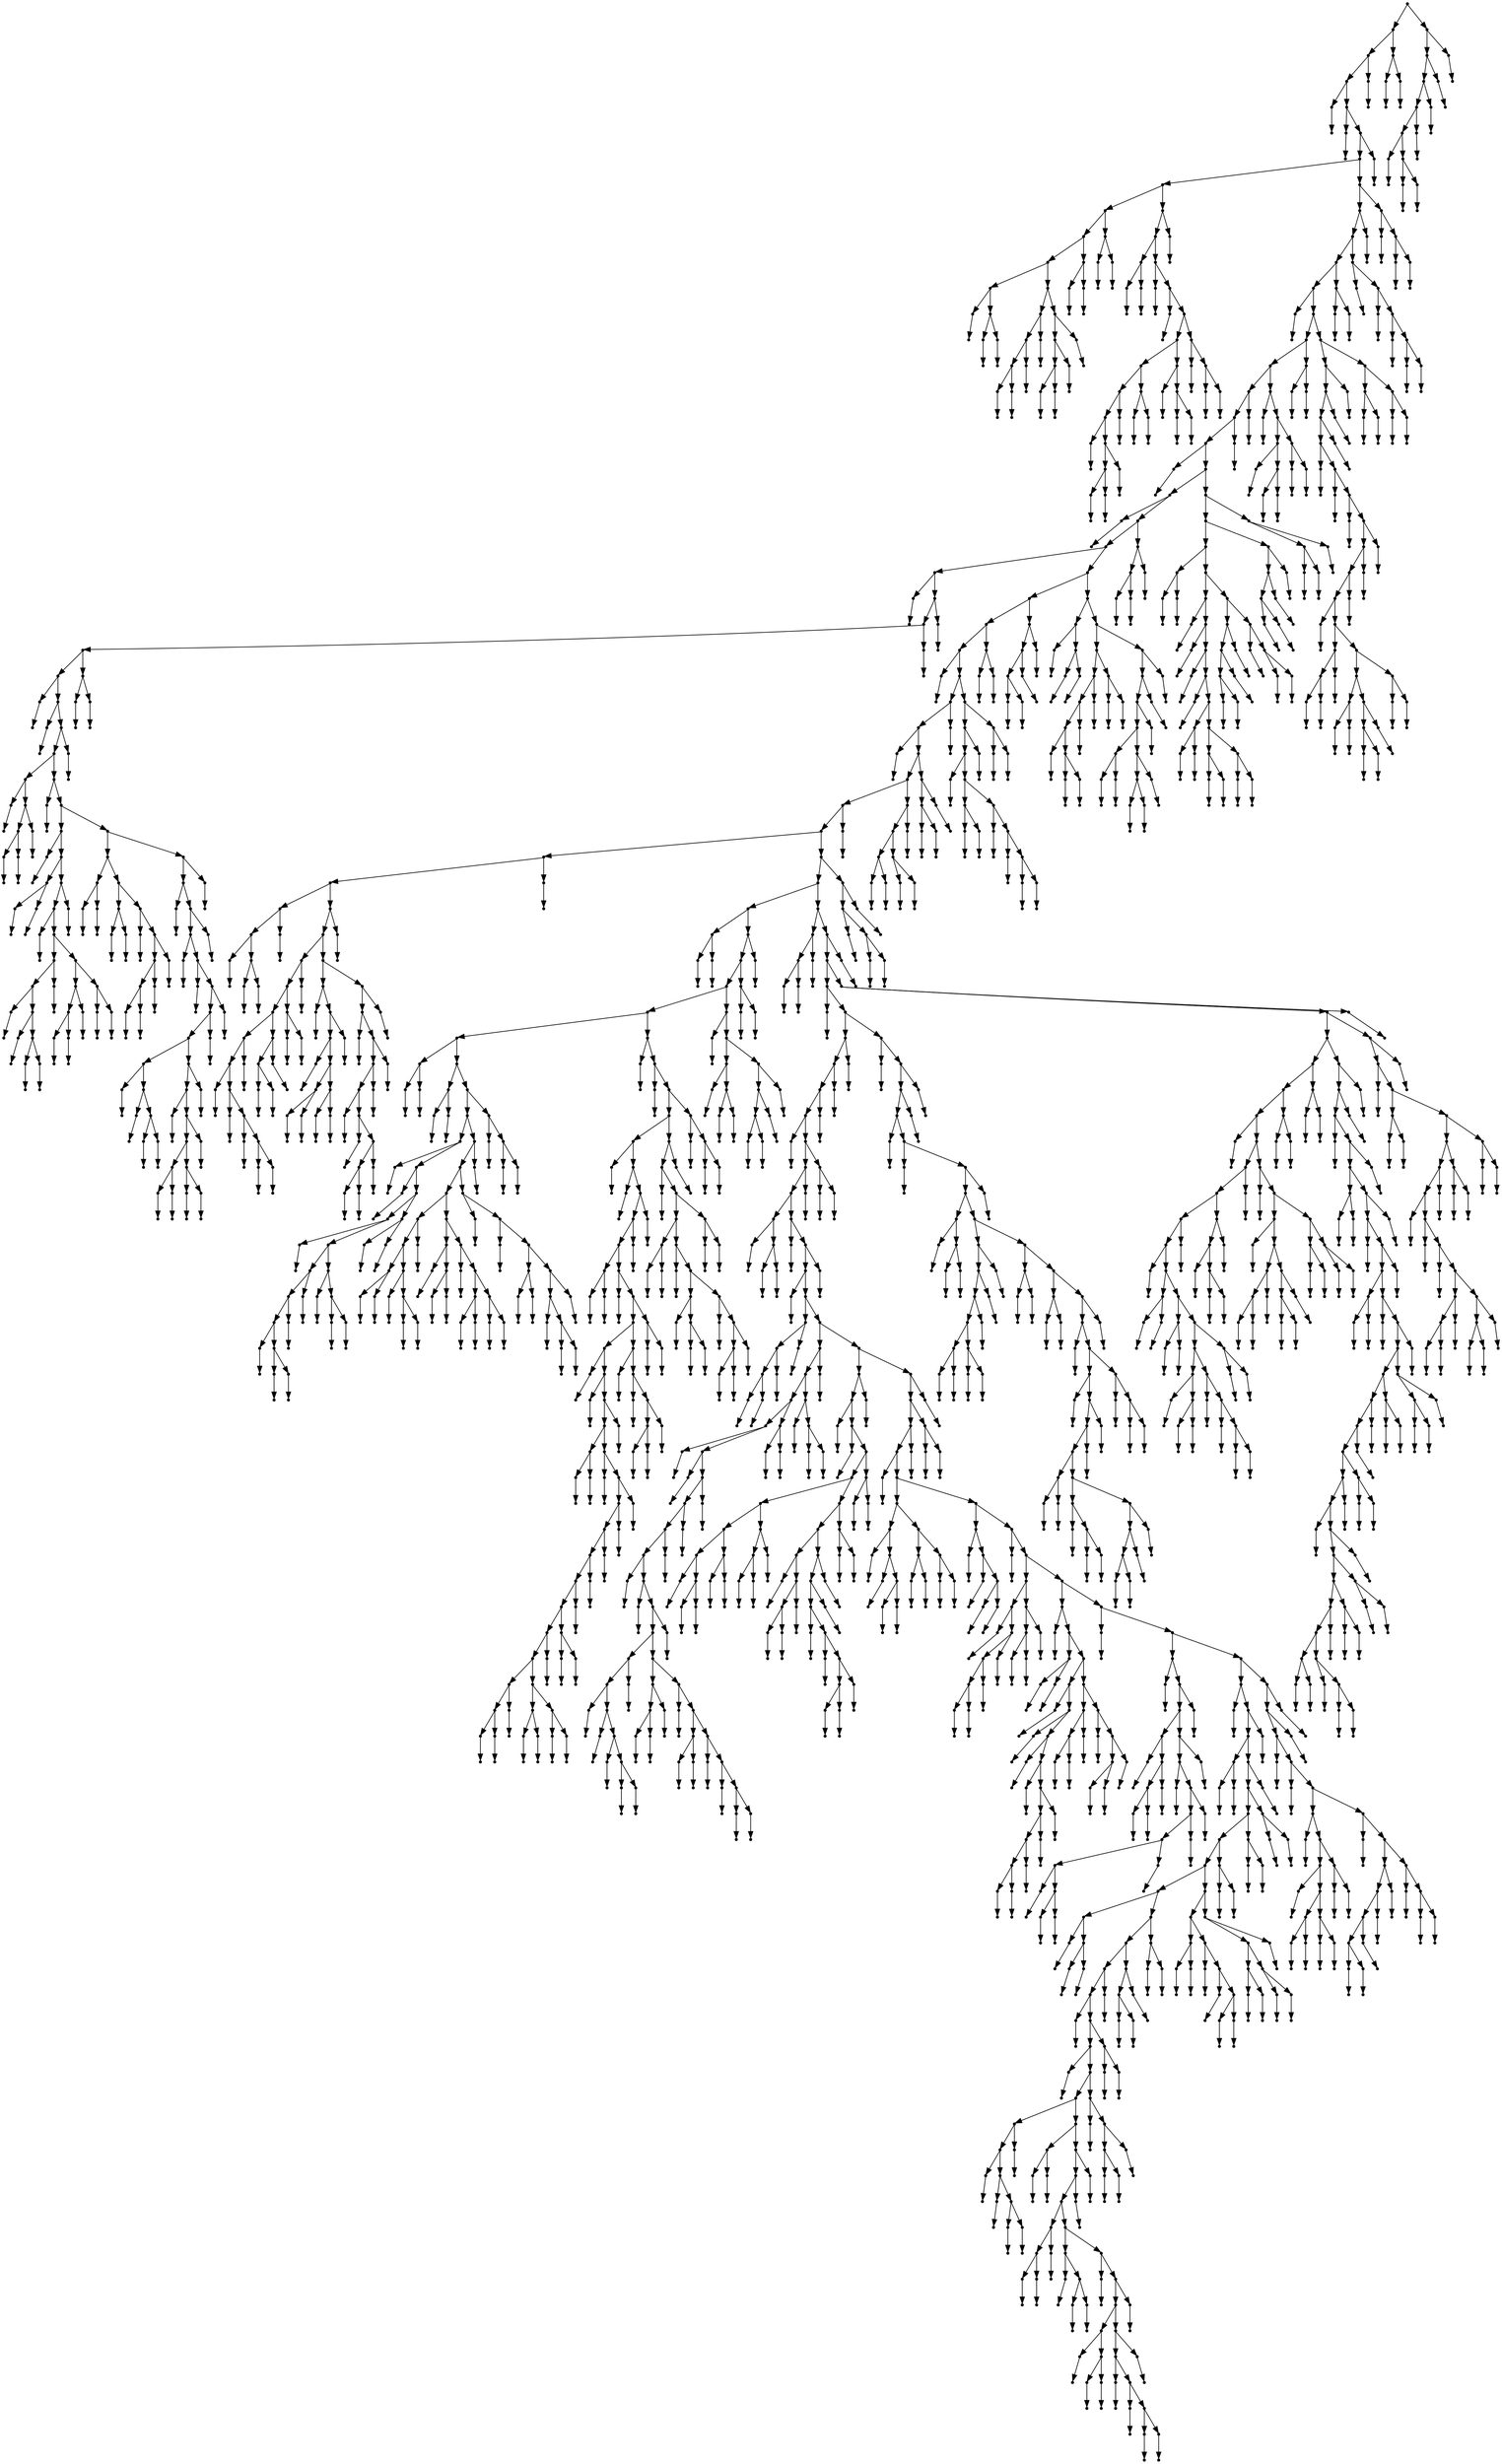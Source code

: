 digraph {
  2167 [shape=point];
  2146 [shape=point];
  2140 [shape=point];
  2137 [shape=point];
  1 [shape=point];
  0 [shape=point];
  2136 [shape=point];
  3 [shape=point];
  2 [shape=point];
  2135 [shape=point];
  2132 [shape=point];
  101 [shape=point];
  47 [shape=point];
  41 [shape=point];
  35 [shape=point];
  11 [shape=point];
  5 [shape=point];
  4 [shape=point];
  10 [shape=point];
  7 [shape=point];
  6 [shape=point];
  9 [shape=point];
  8 [shape=point];
  34 [shape=point];
  22 [shape=point];
  19 [shape=point];
  16 [shape=point];
  13 [shape=point];
  12 [shape=point];
  15 [shape=point];
  14 [shape=point];
  18 [shape=point];
  17 [shape=point];
  21 [shape=point];
  20 [shape=point];
  33 [shape=point];
  30 [shape=point];
  27 [shape=point];
  24 [shape=point];
  23 [shape=point];
  26 [shape=point];
  25 [shape=point];
  29 [shape=point];
  28 [shape=point];
  32 [shape=point];
  31 [shape=point];
  40 [shape=point];
  37 [shape=point];
  36 [shape=point];
  39 [shape=point];
  38 [shape=point];
  46 [shape=point];
  43 [shape=point];
  42 [shape=point];
  45 [shape=point];
  44 [shape=point];
  100 [shape=point];
  97 [shape=point];
  52 [shape=point];
  49 [shape=point];
  48 [shape=point];
  51 [shape=point];
  50 [shape=point];
  96 [shape=point];
  54 [shape=point];
  53 [shape=point];
  95 [shape=point];
  56 [shape=point];
  55 [shape=point];
  94 [shape=point];
  85 [shape=point];
  76 [shape=point];
  70 [shape=point];
  67 [shape=point];
  58 [shape=point];
  57 [shape=point];
  66 [shape=point];
  63 [shape=point];
  60 [shape=point];
  59 [shape=point];
  62 [shape=point];
  61 [shape=point];
  65 [shape=point];
  64 [shape=point];
  69 [shape=point];
  68 [shape=point];
  75 [shape=point];
  72 [shape=point];
  71 [shape=point];
  74 [shape=point];
  73 [shape=point];
  84 [shape=point];
  78 [shape=point];
  77 [shape=point];
  83 [shape=point];
  80 [shape=point];
  79 [shape=point];
  82 [shape=point];
  81 [shape=point];
  93 [shape=point];
  87 [shape=point];
  86 [shape=point];
  92 [shape=point];
  89 [shape=point];
  88 [shape=point];
  91 [shape=point];
  90 [shape=point];
  99 [shape=point];
  98 [shape=point];
  2131 [shape=point];
  2122 [shape=point];
  2119 [shape=point];
  2104 [shape=point];
  2098 [shape=point];
  103 [shape=point];
  102 [shape=point];
  2097 [shape=point];
  2025 [shape=point];
  2019 [shape=point];
  2001 [shape=point];
  1998 [shape=point];
  1995 [shape=point];
  105 [shape=point];
  104 [shape=point];
  1994 [shape=point];
  1916 [shape=point];
  107 [shape=point];
  106 [shape=point];
  1915 [shape=point];
  1906 [shape=point];
  271 [shape=point];
  109 [shape=point];
  108 [shape=point];
  270 [shape=point];
  267 [shape=point];
  264 [shape=point];
  258 [shape=point];
  111 [shape=point];
  110 [shape=point];
  257 [shape=point];
  113 [shape=point];
  112 [shape=point];
  256 [shape=point];
  253 [shape=point];
  124 [shape=point];
  115 [shape=point];
  114 [shape=point];
  123 [shape=point];
  120 [shape=point];
  117 [shape=point];
  116 [shape=point];
  119 [shape=point];
  118 [shape=point];
  122 [shape=point];
  121 [shape=point];
  252 [shape=point];
  126 [shape=point];
  125 [shape=point];
  251 [shape=point];
  170 [shape=point];
  128 [shape=point];
  127 [shape=point];
  169 [shape=point];
  133 [shape=point];
  130 [shape=point];
  129 [shape=point];
  132 [shape=point];
  131 [shape=point];
  168 [shape=point];
  165 [shape=point];
  135 [shape=point];
  134 [shape=point];
  164 [shape=point];
  149 [shape=point];
  146 [shape=point];
  137 [shape=point];
  136 [shape=point];
  145 [shape=point];
  139 [shape=point];
  138 [shape=point];
  144 [shape=point];
  141 [shape=point];
  140 [shape=point];
  143 [shape=point];
  142 [shape=point];
  148 [shape=point];
  147 [shape=point];
  163 [shape=point];
  157 [shape=point];
  154 [shape=point];
  151 [shape=point];
  150 [shape=point];
  153 [shape=point];
  152 [shape=point];
  156 [shape=point];
  155 [shape=point];
  162 [shape=point];
  159 [shape=point];
  158 [shape=point];
  161 [shape=point];
  160 [shape=point];
  167 [shape=point];
  166 [shape=point];
  250 [shape=point];
  196 [shape=point];
  175 [shape=point];
  172 [shape=point];
  171 [shape=point];
  174 [shape=point];
  173 [shape=point];
  195 [shape=point];
  180 [shape=point];
  177 [shape=point];
  176 [shape=point];
  179 [shape=point];
  178 [shape=point];
  194 [shape=point];
  182 [shape=point];
  181 [shape=point];
  193 [shape=point];
  190 [shape=point];
  187 [shape=point];
  184 [shape=point];
  183 [shape=point];
  186 [shape=point];
  185 [shape=point];
  189 [shape=point];
  188 [shape=point];
  192 [shape=point];
  191 [shape=point];
  249 [shape=point];
  246 [shape=point];
  198 [shape=point];
  197 [shape=point];
  245 [shape=point];
  242 [shape=point];
  200 [shape=point];
  199 [shape=point];
  241 [shape=point];
  202 [shape=point];
  201 [shape=point];
  240 [shape=point];
  237 [shape=point];
  234 [shape=point];
  213 [shape=point];
  204 [shape=point];
  203 [shape=point];
  212 [shape=point];
  206 [shape=point];
  205 [shape=point];
  211 [shape=point];
  208 [shape=point];
  207 [shape=point];
  210 [shape=point];
  209 [shape=point];
  233 [shape=point];
  230 [shape=point];
  215 [shape=point];
  214 [shape=point];
  229 [shape=point];
  226 [shape=point];
  220 [shape=point];
  217 [shape=point];
  216 [shape=point];
  219 [shape=point];
  218 [shape=point];
  225 [shape=point];
  222 [shape=point];
  221 [shape=point];
  224 [shape=point];
  223 [shape=point];
  228 [shape=point];
  227 [shape=point];
  232 [shape=point];
  231 [shape=point];
  236 [shape=point];
  235 [shape=point];
  239 [shape=point];
  238 [shape=point];
  244 [shape=point];
  243 [shape=point];
  248 [shape=point];
  247 [shape=point];
  255 [shape=point];
  254 [shape=point];
  263 [shape=point];
  260 [shape=point];
  259 [shape=point];
  262 [shape=point];
  261 [shape=point];
  266 [shape=point];
  265 [shape=point];
  269 [shape=point];
  268 [shape=point];
  1905 [shape=point];
  1851 [shape=point];
  1839 [shape=point];
  1833 [shape=point];
  273 [shape=point];
  272 [shape=point];
  1832 [shape=point];
  1802 [shape=point];
  1799 [shape=point];
  275 [shape=point];
  274 [shape=point];
  1798 [shape=point];
  1789 [shape=point];
  1774 [shape=point];
  1771 [shape=point];
  376 [shape=point];
  373 [shape=point];
  286 [shape=point];
  283 [shape=point];
  277 [shape=point];
  276 [shape=point];
  282 [shape=point];
  279 [shape=point];
  278 [shape=point];
  281 [shape=point];
  280 [shape=point];
  285 [shape=point];
  284 [shape=point];
  372 [shape=point];
  369 [shape=point];
  321 [shape=point];
  318 [shape=point];
  312 [shape=point];
  303 [shape=point];
  300 [shape=point];
  288 [shape=point];
  287 [shape=point];
  299 [shape=point];
  290 [shape=point];
  289 [shape=point];
  298 [shape=point];
  292 [shape=point];
  291 [shape=point];
  297 [shape=point];
  294 [shape=point];
  293 [shape=point];
  296 [shape=point];
  295 [shape=point];
  302 [shape=point];
  301 [shape=point];
  311 [shape=point];
  308 [shape=point];
  305 [shape=point];
  304 [shape=point];
  307 [shape=point];
  306 [shape=point];
  310 [shape=point];
  309 [shape=point];
  317 [shape=point];
  314 [shape=point];
  313 [shape=point];
  316 [shape=point];
  315 [shape=point];
  320 [shape=point];
  319 [shape=point];
  368 [shape=point];
  341 [shape=point];
  323 [shape=point];
  322 [shape=point];
  340 [shape=point];
  337 [shape=point];
  325 [shape=point];
  324 [shape=point];
  336 [shape=point];
  330 [shape=point];
  327 [shape=point];
  326 [shape=point];
  329 [shape=point];
  328 [shape=point];
  335 [shape=point];
  332 [shape=point];
  331 [shape=point];
  334 [shape=point];
  333 [shape=point];
  339 [shape=point];
  338 [shape=point];
  367 [shape=point];
  364 [shape=point];
  343 [shape=point];
  342 [shape=point];
  363 [shape=point];
  360 [shape=point];
  357 [shape=point];
  345 [shape=point];
  344 [shape=point];
  356 [shape=point];
  347 [shape=point];
  346 [shape=point];
  355 [shape=point];
  352 [shape=point];
  349 [shape=point];
  348 [shape=point];
  351 [shape=point];
  350 [shape=point];
  354 [shape=point];
  353 [shape=point];
  359 [shape=point];
  358 [shape=point];
  362 [shape=point];
  361 [shape=point];
  366 [shape=point];
  365 [shape=point];
  371 [shape=point];
  370 [shape=point];
  375 [shape=point];
  374 [shape=point];
  1770 [shape=point];
  1758 [shape=point];
  705 [shape=point];
  381 [shape=point];
  378 [shape=point];
  377 [shape=point];
  380 [shape=point];
  379 [shape=point];
  704 [shape=point];
  701 [shape=point];
  695 [shape=point];
  671 [shape=point];
  509 [shape=point];
  386 [shape=point];
  383 [shape=point];
  382 [shape=point];
  385 [shape=point];
  384 [shape=point];
  508 [shape=point];
  391 [shape=point];
  388 [shape=point];
  387 [shape=point];
  390 [shape=point];
  389 [shape=point];
  507 [shape=point];
  498 [shape=point];
  429 [shape=point];
  393 [shape=point];
  392 [shape=point];
  428 [shape=point];
  395 [shape=point];
  394 [shape=point];
  427 [shape=point];
  421 [shape=point];
  397 [shape=point];
  396 [shape=point];
  420 [shape=point];
  411 [shape=point];
  408 [shape=point];
  405 [shape=point];
  399 [shape=point];
  398 [shape=point];
  404 [shape=point];
  401 [shape=point];
  400 [shape=point];
  403 [shape=point];
  402 [shape=point];
  407 [shape=point];
  406 [shape=point];
  410 [shape=point];
  409 [shape=point];
  419 [shape=point];
  413 [shape=point];
  412 [shape=point];
  418 [shape=point];
  415 [shape=point];
  414 [shape=point];
  417 [shape=point];
  416 [shape=point];
  426 [shape=point];
  423 [shape=point];
  422 [shape=point];
  425 [shape=point];
  424 [shape=point];
  497 [shape=point];
  494 [shape=point];
  470 [shape=point];
  446 [shape=point];
  443 [shape=point];
  434 [shape=point];
  431 [shape=point];
  430 [shape=point];
  433 [shape=point];
  432 [shape=point];
  442 [shape=point];
  436 [shape=point];
  435 [shape=point];
  441 [shape=point];
  438 [shape=point];
  437 [shape=point];
  440 [shape=point];
  439 [shape=point];
  445 [shape=point];
  444 [shape=point];
  469 [shape=point];
  454 [shape=point];
  448 [shape=point];
  447 [shape=point];
  453 [shape=point];
  450 [shape=point];
  449 [shape=point];
  452 [shape=point];
  451 [shape=point];
  468 [shape=point];
  456 [shape=point];
  455 [shape=point];
  467 [shape=point];
  461 [shape=point];
  458 [shape=point];
  457 [shape=point];
  460 [shape=point];
  459 [shape=point];
  466 [shape=point];
  463 [shape=point];
  462 [shape=point];
  465 [shape=point];
  464 [shape=point];
  493 [shape=point];
  472 [shape=point];
  471 [shape=point];
  492 [shape=point];
  474 [shape=point];
  473 [shape=point];
  491 [shape=point];
  479 [shape=point];
  476 [shape=point];
  475 [shape=point];
  478 [shape=point];
  477 [shape=point];
  490 [shape=point];
  487 [shape=point];
  481 [shape=point];
  480 [shape=point];
  486 [shape=point];
  483 [shape=point];
  482 [shape=point];
  485 [shape=point];
  484 [shape=point];
  489 [shape=point];
  488 [shape=point];
  496 [shape=point];
  495 [shape=point];
  506 [shape=point];
  500 [shape=point];
  499 [shape=point];
  505 [shape=point];
  502 [shape=point];
  501 [shape=point];
  504 [shape=point];
  503 [shape=point];
  670 [shape=point];
  511 [shape=point];
  510 [shape=point];
  669 [shape=point];
  513 [shape=point];
  512 [shape=point];
  668 [shape=point];
  659 [shape=point];
  617 [shape=point];
  515 [shape=point];
  514 [shape=point];
  616 [shape=point];
  517 [shape=point];
  516 [shape=point];
  615 [shape=point];
  612 [shape=point];
  609 [shape=point];
  522 [shape=point];
  519 [shape=point];
  518 [shape=point];
  521 [shape=point];
  520 [shape=point];
  608 [shape=point];
  524 [shape=point];
  523 [shape=point];
  607 [shape=point];
  601 [shape=point];
  586 [shape=point];
  526 [shape=point];
  525 [shape=point];
  585 [shape=point];
  528 [shape=point];
  527 [shape=point];
  584 [shape=point];
  581 [shape=point];
  533 [shape=point];
  530 [shape=point];
  529 [shape=point];
  532 [shape=point];
  531 [shape=point];
  580 [shape=point];
  535 [shape=point];
  534 [shape=point];
  579 [shape=point];
  576 [shape=point];
  573 [shape=point];
  570 [shape=point];
  567 [shape=point];
  564 [shape=point];
  558 [shape=point];
  555 [shape=point];
  543 [shape=point];
  540 [shape=point];
  537 [shape=point];
  536 [shape=point];
  539 [shape=point];
  538 [shape=point];
  542 [shape=point];
  541 [shape=point];
  554 [shape=point];
  548 [shape=point];
  545 [shape=point];
  544 [shape=point];
  547 [shape=point];
  546 [shape=point];
  553 [shape=point];
  550 [shape=point];
  549 [shape=point];
  552 [shape=point];
  551 [shape=point];
  557 [shape=point];
  556 [shape=point];
  563 [shape=point];
  560 [shape=point];
  559 [shape=point];
  562 [shape=point];
  561 [shape=point];
  566 [shape=point];
  565 [shape=point];
  569 [shape=point];
  568 [shape=point];
  572 [shape=point];
  571 [shape=point];
  575 [shape=point];
  574 [shape=point];
  578 [shape=point];
  577 [shape=point];
  583 [shape=point];
  582 [shape=point];
  600 [shape=point];
  588 [shape=point];
  587 [shape=point];
  599 [shape=point];
  590 [shape=point];
  589 [shape=point];
  598 [shape=point];
  595 [shape=point];
  592 [shape=point];
  591 [shape=point];
  594 [shape=point];
  593 [shape=point];
  597 [shape=point];
  596 [shape=point];
  606 [shape=point];
  603 [shape=point];
  602 [shape=point];
  605 [shape=point];
  604 [shape=point];
  611 [shape=point];
  610 [shape=point];
  614 [shape=point];
  613 [shape=point];
  658 [shape=point];
  655 [shape=point];
  619 [shape=point];
  618 [shape=point];
  654 [shape=point];
  648 [shape=point];
  624 [shape=point];
  621 [shape=point];
  620 [shape=point];
  623 [shape=point];
  622 [shape=point];
  647 [shape=point];
  626 [shape=point];
  625 [shape=point];
  646 [shape=point];
  634 [shape=point];
  628 [shape=point];
  627 [shape=point];
  633 [shape=point];
  630 [shape=point];
  629 [shape=point];
  632 [shape=point];
  631 [shape=point];
  645 [shape=point];
  636 [shape=point];
  635 [shape=point];
  644 [shape=point];
  641 [shape=point];
  638 [shape=point];
  637 [shape=point];
  640 [shape=point];
  639 [shape=point];
  643 [shape=point];
  642 [shape=point];
  653 [shape=point];
  650 [shape=point];
  649 [shape=point];
  652 [shape=point];
  651 [shape=point];
  657 [shape=point];
  656 [shape=point];
  667 [shape=point];
  661 [shape=point];
  660 [shape=point];
  666 [shape=point];
  663 [shape=point];
  662 [shape=point];
  665 [shape=point];
  664 [shape=point];
  694 [shape=point];
  673 [shape=point];
  672 [shape=point];
  693 [shape=point];
  681 [shape=point];
  675 [shape=point];
  674 [shape=point];
  680 [shape=point];
  677 [shape=point];
  676 [shape=point];
  679 [shape=point];
  678 [shape=point];
  692 [shape=point];
  689 [shape=point];
  686 [shape=point];
  683 [shape=point];
  682 [shape=point];
  685 [shape=point];
  684 [shape=point];
  688 [shape=point];
  687 [shape=point];
  691 [shape=point];
  690 [shape=point];
  700 [shape=point];
  697 [shape=point];
  696 [shape=point];
  699 [shape=point];
  698 [shape=point];
  703 [shape=point];
  702 [shape=point];
  1757 [shape=point];
  713 [shape=point];
  710 [shape=point];
  707 [shape=point];
  706 [shape=point];
  709 [shape=point];
  708 [shape=point];
  712 [shape=point];
  711 [shape=point];
  1756 [shape=point];
  1753 [shape=point];
  1480 [shape=point];
  715 [shape=point];
  714 [shape=point];
  1479 [shape=point];
  1368 [shape=point];
  1365 [shape=point];
  1362 [shape=point];
  1359 [shape=point];
  717 [shape=point];
  716 [shape=point];
  1358 [shape=point];
  1352 [shape=point];
  1349 [shape=point];
  725 [shape=point];
  719 [shape=point];
  718 [shape=point];
  724 [shape=point];
  721 [shape=point];
  720 [shape=point];
  723 [shape=point];
  722 [shape=point];
  1348 [shape=point];
  727 [shape=point];
  726 [shape=point];
  1347 [shape=point];
  1344 [shape=point];
  729 [shape=point];
  728 [shape=point];
  1343 [shape=point];
  740 [shape=point];
  737 [shape=point];
  734 [shape=point];
  731 [shape=point];
  730 [shape=point];
  733 [shape=point];
  732 [shape=point];
  736 [shape=point];
  735 [shape=point];
  739 [shape=point];
  738 [shape=point];
  1342 [shape=point];
  829 [shape=point];
  826 [shape=point];
  817 [shape=point];
  811 [shape=point];
  742 [shape=point];
  741 [shape=point];
  810 [shape=point];
  744 [shape=point];
  743 [shape=point];
  809 [shape=point];
  806 [shape=point];
  803 [shape=point];
  800 [shape=point];
  746 [shape=point];
  745 [shape=point];
  799 [shape=point];
  748 [shape=point];
  747 [shape=point];
  798 [shape=point];
  795 [shape=point];
  765 [shape=point];
  762 [shape=point];
  750 [shape=point];
  749 [shape=point];
  761 [shape=point];
  752 [shape=point];
  751 [shape=point];
  760 [shape=point];
  754 [shape=point];
  753 [shape=point];
  759 [shape=point];
  756 [shape=point];
  755 [shape=point];
  758 [shape=point];
  757 [shape=point];
  764 [shape=point];
  763 [shape=point];
  794 [shape=point];
  773 [shape=point];
  770 [shape=point];
  767 [shape=point];
  766 [shape=point];
  769 [shape=point];
  768 [shape=point];
  772 [shape=point];
  771 [shape=point];
  793 [shape=point];
  775 [shape=point];
  774 [shape=point];
  792 [shape=point];
  780 [shape=point];
  777 [shape=point];
  776 [shape=point];
  779 [shape=point];
  778 [shape=point];
  791 [shape=point];
  782 [shape=point];
  781 [shape=point];
  790 [shape=point];
  784 [shape=point];
  783 [shape=point];
  789 [shape=point];
  786 [shape=point];
  785 [shape=point];
  788 [shape=point];
  787 [shape=point];
  797 [shape=point];
  796 [shape=point];
  802 [shape=point];
  801 [shape=point];
  805 [shape=point];
  804 [shape=point];
  808 [shape=point];
  807 [shape=point];
  816 [shape=point];
  813 [shape=point];
  812 [shape=point];
  815 [shape=point];
  814 [shape=point];
  825 [shape=point];
  819 [shape=point];
  818 [shape=point];
  824 [shape=point];
  821 [shape=point];
  820 [shape=point];
  823 [shape=point];
  822 [shape=point];
  828 [shape=point];
  827 [shape=point];
  1341 [shape=point];
  906 [shape=point];
  903 [shape=point];
  831 [shape=point];
  830 [shape=point];
  902 [shape=point];
  833 [shape=point];
  832 [shape=point];
  901 [shape=point];
  895 [shape=point];
  856 [shape=point];
  847 [shape=point];
  841 [shape=point];
  835 [shape=point];
  834 [shape=point];
  840 [shape=point];
  837 [shape=point];
  836 [shape=point];
  839 [shape=point];
  838 [shape=point];
  846 [shape=point];
  843 [shape=point];
  842 [shape=point];
  845 [shape=point];
  844 [shape=point];
  855 [shape=point];
  852 [shape=point];
  849 [shape=point];
  848 [shape=point];
  851 [shape=point];
  850 [shape=point];
  854 [shape=point];
  853 [shape=point];
  894 [shape=point];
  888 [shape=point];
  867 [shape=point];
  858 [shape=point];
  857 [shape=point];
  866 [shape=point];
  863 [shape=point];
  860 [shape=point];
  859 [shape=point];
  862 [shape=point];
  861 [shape=point];
  865 [shape=point];
  864 [shape=point];
  887 [shape=point];
  884 [shape=point];
  881 [shape=point];
  869 [shape=point];
  868 [shape=point];
  880 [shape=point];
  871 [shape=point];
  870 [shape=point];
  879 [shape=point];
  876 [shape=point];
  873 [shape=point];
  872 [shape=point];
  875 [shape=point];
  874 [shape=point];
  878 [shape=point];
  877 [shape=point];
  883 [shape=point];
  882 [shape=point];
  886 [shape=point];
  885 [shape=point];
  893 [shape=point];
  890 [shape=point];
  889 [shape=point];
  892 [shape=point];
  891 [shape=point];
  900 [shape=point];
  897 [shape=point];
  896 [shape=point];
  899 [shape=point];
  898 [shape=point];
  905 [shape=point];
  904 [shape=point];
  1340 [shape=point];
  1337 [shape=point];
  1331 [shape=point];
  1328 [shape=point];
  908 [shape=point];
  907 [shape=point];
  1327 [shape=point];
  931 [shape=point];
  919 [shape=point];
  910 [shape=point];
  909 [shape=point];
  918 [shape=point];
  912 [shape=point];
  911 [shape=point];
  917 [shape=point];
  914 [shape=point];
  913 [shape=point];
  916 [shape=point];
  915 [shape=point];
  930 [shape=point];
  924 [shape=point];
  921 [shape=point];
  920 [shape=point];
  923 [shape=point];
  922 [shape=point];
  929 [shape=point];
  926 [shape=point];
  925 [shape=point];
  928 [shape=point];
  927 [shape=point];
  1326 [shape=point];
  942 [shape=point];
  933 [shape=point];
  932 [shape=point];
  941 [shape=point];
  935 [shape=point];
  934 [shape=point];
  940 [shape=point];
  937 [shape=point];
  936 [shape=point];
  939 [shape=point];
  938 [shape=point];
  1325 [shape=point];
  944 [shape=point];
  943 [shape=point];
  1324 [shape=point];
  967 [shape=point];
  958 [shape=point];
  946 [shape=point];
  945 [shape=point];
  957 [shape=point];
  954 [shape=point];
  951 [shape=point];
  948 [shape=point];
  947 [shape=point];
  950 [shape=point];
  949 [shape=point];
  953 [shape=point];
  952 [shape=point];
  956 [shape=point];
  955 [shape=point];
  966 [shape=point];
  963 [shape=point];
  960 [shape=point];
  959 [shape=point];
  962 [shape=point];
  961 [shape=point];
  965 [shape=point];
  964 [shape=point];
  1323 [shape=point];
  1023 [shape=point];
  969 [shape=point];
  968 [shape=point];
  1022 [shape=point];
  974 [shape=point];
  971 [shape=point];
  970 [shape=point];
  973 [shape=point];
  972 [shape=point];
  1021 [shape=point];
  1000 [shape=point];
  976 [shape=point];
  975 [shape=point];
  999 [shape=point];
  978 [shape=point];
  977 [shape=point];
  998 [shape=point];
  980 [shape=point];
  979 [shape=point];
  997 [shape=point];
  982 [shape=point];
  981 [shape=point];
  996 [shape=point];
  993 [shape=point];
  990 [shape=point];
  987 [shape=point];
  984 [shape=point];
  983 [shape=point];
  986 [shape=point];
  985 [shape=point];
  989 [shape=point];
  988 [shape=point];
  992 [shape=point];
  991 [shape=point];
  995 [shape=point];
  994 [shape=point];
  1020 [shape=point];
  1008 [shape=point];
  1005 [shape=point];
  1002 [shape=point];
  1001 [shape=point];
  1004 [shape=point];
  1003 [shape=point];
  1007 [shape=point];
  1006 [shape=point];
  1019 [shape=point];
  1010 [shape=point];
  1009 [shape=point];
  1018 [shape=point];
  1015 [shape=point];
  1012 [shape=point];
  1011 [shape=point];
  1014 [shape=point];
  1013 [shape=point];
  1017 [shape=point];
  1016 [shape=point];
  1322 [shape=point];
  1025 [shape=point];
  1024 [shape=point];
  1321 [shape=point];
  1066 [shape=point];
  1027 [shape=point];
  1026 [shape=point];
  1065 [shape=point];
  1062 [shape=point];
  1038 [shape=point];
  1029 [shape=point];
  1028 [shape=point];
  1037 [shape=point];
  1034 [shape=point];
  1031 [shape=point];
  1030 [shape=point];
  1033 [shape=point];
  1032 [shape=point];
  1036 [shape=point];
  1035 [shape=point];
  1061 [shape=point];
  1058 [shape=point];
  1040 [shape=point];
  1039 [shape=point];
  1057 [shape=point];
  1054 [shape=point];
  1051 [shape=point];
  1048 [shape=point];
  1042 [shape=point];
  1041 [shape=point];
  1047 [shape=point];
  1044 [shape=point];
  1043 [shape=point];
  1046 [shape=point];
  1045 [shape=point];
  1050 [shape=point];
  1049 [shape=point];
  1053 [shape=point];
  1052 [shape=point];
  1056 [shape=point];
  1055 [shape=point];
  1060 [shape=point];
  1059 [shape=point];
  1064 [shape=point];
  1063 [shape=point];
  1320 [shape=point];
  1257 [shape=point];
  1068 [shape=point];
  1067 [shape=point];
  1256 [shape=point];
  1253 [shape=point];
  1073 [shape=point];
  1070 [shape=point];
  1069 [shape=point];
  1072 [shape=point];
  1071 [shape=point];
  1252 [shape=point];
  1249 [shape=point];
  1243 [shape=point];
  1237 [shape=point];
  1231 [shape=point];
  1198 [shape=point];
  1081 [shape=point];
  1075 [shape=point];
  1074 [shape=point];
  1080 [shape=point];
  1077 [shape=point];
  1076 [shape=point];
  1079 [shape=point];
  1078 [shape=point];
  1197 [shape=point];
  1191 [shape=point];
  1182 [shape=point];
  1179 [shape=point];
  1083 [shape=point];
  1082 [shape=point];
  1178 [shape=point];
  1172 [shape=point];
  1085 [shape=point];
  1084 [shape=point];
  1171 [shape=point];
  1159 [shape=point];
  1099 [shape=point];
  1096 [shape=point];
  1087 [shape=point];
  1086 [shape=point];
  1095 [shape=point];
  1089 [shape=point];
  1088 [shape=point];
  1094 [shape=point];
  1091 [shape=point];
  1090 [shape=point];
  1093 [shape=point];
  1092 [shape=point];
  1098 [shape=point];
  1097 [shape=point];
  1158 [shape=point];
  1104 [shape=point];
  1101 [shape=point];
  1100 [shape=point];
  1103 [shape=point];
  1102 [shape=point];
  1157 [shape=point];
  1154 [shape=point];
  1151 [shape=point];
  1112 [shape=point];
  1109 [shape=point];
  1106 [shape=point];
  1105 [shape=point];
  1108 [shape=point];
  1107 [shape=point];
  1111 [shape=point];
  1110 [shape=point];
  1150 [shape=point];
  1120 [shape=point];
  1114 [shape=point];
  1113 [shape=point];
  1119 [shape=point];
  1116 [shape=point];
  1115 [shape=point];
  1118 [shape=point];
  1117 [shape=point];
  1149 [shape=point];
  1122 [shape=point];
  1121 [shape=point];
  1148 [shape=point];
  1145 [shape=point];
  1130 [shape=point];
  1124 [shape=point];
  1123 [shape=point];
  1129 [shape=point];
  1126 [shape=point];
  1125 [shape=point];
  1128 [shape=point];
  1127 [shape=point];
  1144 [shape=point];
  1141 [shape=point];
  1132 [shape=point];
  1131 [shape=point];
  1140 [shape=point];
  1134 [shape=point];
  1133 [shape=point];
  1139 [shape=point];
  1136 [shape=point];
  1135 [shape=point];
  1138 [shape=point];
  1137 [shape=point];
  1143 [shape=point];
  1142 [shape=point];
  1147 [shape=point];
  1146 [shape=point];
  1153 [shape=point];
  1152 [shape=point];
  1156 [shape=point];
  1155 [shape=point];
  1170 [shape=point];
  1161 [shape=point];
  1160 [shape=point];
  1169 [shape=point];
  1166 [shape=point];
  1163 [shape=point];
  1162 [shape=point];
  1165 [shape=point];
  1164 [shape=point];
  1168 [shape=point];
  1167 [shape=point];
  1177 [shape=point];
  1174 [shape=point];
  1173 [shape=point];
  1176 [shape=point];
  1175 [shape=point];
  1181 [shape=point];
  1180 [shape=point];
  1190 [shape=point];
  1187 [shape=point];
  1184 [shape=point];
  1183 [shape=point];
  1186 [shape=point];
  1185 [shape=point];
  1189 [shape=point];
  1188 [shape=point];
  1196 [shape=point];
  1193 [shape=point];
  1192 [shape=point];
  1195 [shape=point];
  1194 [shape=point];
  1230 [shape=point];
  1215 [shape=point];
  1203 [shape=point];
  1200 [shape=point];
  1199 [shape=point];
  1202 [shape=point];
  1201 [shape=point];
  1214 [shape=point];
  1205 [shape=point];
  1204 [shape=point];
  1213 [shape=point];
  1207 [shape=point];
  1206 [shape=point];
  1212 [shape=point];
  1209 [shape=point];
  1208 [shape=point];
  1211 [shape=point];
  1210 [shape=point];
  1229 [shape=point];
  1226 [shape=point];
  1220 [shape=point];
  1217 [shape=point];
  1216 [shape=point];
  1219 [shape=point];
  1218 [shape=point];
  1225 [shape=point];
  1222 [shape=point];
  1221 [shape=point];
  1224 [shape=point];
  1223 [shape=point];
  1228 [shape=point];
  1227 [shape=point];
  1236 [shape=point];
  1233 [shape=point];
  1232 [shape=point];
  1235 [shape=point];
  1234 [shape=point];
  1242 [shape=point];
  1239 [shape=point];
  1238 [shape=point];
  1241 [shape=point];
  1240 [shape=point];
  1248 [shape=point];
  1245 [shape=point];
  1244 [shape=point];
  1247 [shape=point];
  1246 [shape=point];
  1251 [shape=point];
  1250 [shape=point];
  1255 [shape=point];
  1254 [shape=point];
  1319 [shape=point];
  1316 [shape=point];
  1313 [shape=point];
  1259 [shape=point];
  1258 [shape=point];
  1312 [shape=point];
  1261 [shape=point];
  1260 [shape=point];
  1311 [shape=point];
  1284 [shape=point];
  1263 [shape=point];
  1262 [shape=point];
  1283 [shape=point];
  1277 [shape=point];
  1265 [shape=point];
  1264 [shape=point];
  1276 [shape=point];
  1270 [shape=point];
  1267 [shape=point];
  1266 [shape=point];
  1269 [shape=point];
  1268 [shape=point];
  1275 [shape=point];
  1272 [shape=point];
  1271 [shape=point];
  1274 [shape=point];
  1273 [shape=point];
  1282 [shape=point];
  1279 [shape=point];
  1278 [shape=point];
  1281 [shape=point];
  1280 [shape=point];
  1310 [shape=point];
  1286 [shape=point];
  1285 [shape=point];
  1309 [shape=point];
  1300 [shape=point];
  1297 [shape=point];
  1294 [shape=point];
  1291 [shape=point];
  1288 [shape=point];
  1287 [shape=point];
  1290 [shape=point];
  1289 [shape=point];
  1293 [shape=point];
  1292 [shape=point];
  1296 [shape=point];
  1295 [shape=point];
  1299 [shape=point];
  1298 [shape=point];
  1308 [shape=point];
  1302 [shape=point];
  1301 [shape=point];
  1307 [shape=point];
  1304 [shape=point];
  1303 [shape=point];
  1306 [shape=point];
  1305 [shape=point];
  1315 [shape=point];
  1314 [shape=point];
  1318 [shape=point];
  1317 [shape=point];
  1330 [shape=point];
  1329 [shape=point];
  1336 [shape=point];
  1333 [shape=point];
  1332 [shape=point];
  1335 [shape=point];
  1334 [shape=point];
  1339 [shape=point];
  1338 [shape=point];
  1346 [shape=point];
  1345 [shape=point];
  1351 [shape=point];
  1350 [shape=point];
  1357 [shape=point];
  1354 [shape=point];
  1353 [shape=point];
  1356 [shape=point];
  1355 [shape=point];
  1361 [shape=point];
  1360 [shape=point];
  1364 [shape=point];
  1363 [shape=point];
  1367 [shape=point];
  1366 [shape=point];
  1478 [shape=point];
  1370 [shape=point];
  1369 [shape=point];
  1477 [shape=point];
  1474 [shape=point];
  1471 [shape=point];
  1372 [shape=point];
  1371 [shape=point];
  1470 [shape=point];
  1374 [shape=point];
  1373 [shape=point];
  1469 [shape=point];
  1466 [shape=point];
  1382 [shape=point];
  1376 [shape=point];
  1375 [shape=point];
  1381 [shape=point];
  1378 [shape=point];
  1377 [shape=point];
  1380 [shape=point];
  1379 [shape=point];
  1465 [shape=point];
  1402 [shape=point];
  1399 [shape=point];
  1396 [shape=point];
  1393 [shape=point];
  1387 [shape=point];
  1384 [shape=point];
  1383 [shape=point];
  1386 [shape=point];
  1385 [shape=point];
  1392 [shape=point];
  1389 [shape=point];
  1388 [shape=point];
  1391 [shape=point];
  1390 [shape=point];
  1395 [shape=point];
  1394 [shape=point];
  1398 [shape=point];
  1397 [shape=point];
  1401 [shape=point];
  1400 [shape=point];
  1464 [shape=point];
  1407 [shape=point];
  1404 [shape=point];
  1403 [shape=point];
  1406 [shape=point];
  1405 [shape=point];
  1463 [shape=point];
  1412 [shape=point];
  1409 [shape=point];
  1408 [shape=point];
  1411 [shape=point];
  1410 [shape=point];
  1462 [shape=point];
  1459 [shape=point];
  1414 [shape=point];
  1413 [shape=point];
  1458 [shape=point];
  1449 [shape=point];
  1416 [shape=point];
  1415 [shape=point];
  1448 [shape=point];
  1445 [shape=point];
  1442 [shape=point];
  1421 [shape=point];
  1418 [shape=point];
  1417 [shape=point];
  1420 [shape=point];
  1419 [shape=point];
  1441 [shape=point];
  1429 [shape=point];
  1423 [shape=point];
  1422 [shape=point];
  1428 [shape=point];
  1425 [shape=point];
  1424 [shape=point];
  1427 [shape=point];
  1426 [shape=point];
  1440 [shape=point];
  1437 [shape=point];
  1434 [shape=point];
  1431 [shape=point];
  1430 [shape=point];
  1433 [shape=point];
  1432 [shape=point];
  1436 [shape=point];
  1435 [shape=point];
  1439 [shape=point];
  1438 [shape=point];
  1444 [shape=point];
  1443 [shape=point];
  1447 [shape=point];
  1446 [shape=point];
  1457 [shape=point];
  1451 [shape=point];
  1450 [shape=point];
  1456 [shape=point];
  1453 [shape=point];
  1452 [shape=point];
  1455 [shape=point];
  1454 [shape=point];
  1461 [shape=point];
  1460 [shape=point];
  1468 [shape=point];
  1467 [shape=point];
  1473 [shape=point];
  1472 [shape=point];
  1476 [shape=point];
  1475 [shape=point];
  1752 [shape=point];
  1749 [shape=point];
  1695 [shape=point];
  1590 [shape=point];
  1584 [shape=point];
  1578 [shape=point];
  1482 [shape=point];
  1481 [shape=point];
  1577 [shape=point];
  1541 [shape=point];
  1538 [shape=point];
  1526 [shape=point];
  1523 [shape=point];
  1484 [shape=point];
  1483 [shape=point];
  1522 [shape=point];
  1489 [shape=point];
  1486 [shape=point];
  1485 [shape=point];
  1488 [shape=point];
  1487 [shape=point];
  1521 [shape=point];
  1494 [shape=point];
  1491 [shape=point];
  1490 [shape=point];
  1493 [shape=point];
  1492 [shape=point];
  1520 [shape=point];
  1514 [shape=point];
  1502 [shape=point];
  1496 [shape=point];
  1495 [shape=point];
  1501 [shape=point];
  1498 [shape=point];
  1497 [shape=point];
  1500 [shape=point];
  1499 [shape=point];
  1513 [shape=point];
  1504 [shape=point];
  1503 [shape=point];
  1512 [shape=point];
  1506 [shape=point];
  1505 [shape=point];
  1511 [shape=point];
  1508 [shape=point];
  1507 [shape=point];
  1510 [shape=point];
  1509 [shape=point];
  1519 [shape=point];
  1516 [shape=point];
  1515 [shape=point];
  1518 [shape=point];
  1517 [shape=point];
  1525 [shape=point];
  1524 [shape=point];
  1537 [shape=point];
  1534 [shape=point];
  1528 [shape=point];
  1527 [shape=point];
  1533 [shape=point];
  1530 [shape=point];
  1529 [shape=point];
  1532 [shape=point];
  1531 [shape=point];
  1536 [shape=point];
  1535 [shape=point];
  1540 [shape=point];
  1539 [shape=point];
  1576 [shape=point];
  1543 [shape=point];
  1542 [shape=point];
  1575 [shape=point];
  1563 [shape=point];
  1545 [shape=point];
  1544 [shape=point];
  1562 [shape=point];
  1553 [shape=point];
  1550 [shape=point];
  1547 [shape=point];
  1546 [shape=point];
  1549 [shape=point];
  1548 [shape=point];
  1552 [shape=point];
  1551 [shape=point];
  1561 [shape=point];
  1558 [shape=point];
  1555 [shape=point];
  1554 [shape=point];
  1557 [shape=point];
  1556 [shape=point];
  1560 [shape=point];
  1559 [shape=point];
  1574 [shape=point];
  1568 [shape=point];
  1565 [shape=point];
  1564 [shape=point];
  1567 [shape=point];
  1566 [shape=point];
  1573 [shape=point];
  1570 [shape=point];
  1569 [shape=point];
  1572 [shape=point];
  1571 [shape=point];
  1583 [shape=point];
  1580 [shape=point];
  1579 [shape=point];
  1582 [shape=point];
  1581 [shape=point];
  1589 [shape=point];
  1586 [shape=point];
  1585 [shape=point];
  1588 [shape=point];
  1587 [shape=point];
  1694 [shape=point];
  1691 [shape=point];
  1688 [shape=point];
  1592 [shape=point];
  1591 [shape=point];
  1687 [shape=point];
  1684 [shape=point];
  1597 [shape=point];
  1594 [shape=point];
  1593 [shape=point];
  1596 [shape=point];
  1595 [shape=point];
  1683 [shape=point];
  1680 [shape=point];
  1599 [shape=point];
  1598 [shape=point];
  1679 [shape=point];
  1676 [shape=point];
  1604 [shape=point];
  1601 [shape=point];
  1600 [shape=point];
  1603 [shape=point];
  1602 [shape=point];
  1675 [shape=point];
  1606 [shape=point];
  1605 [shape=point];
  1674 [shape=point];
  1671 [shape=point];
  1662 [shape=point];
  1656 [shape=point];
  1653 [shape=point];
  1650 [shape=point];
  1644 [shape=point];
  1641 [shape=point];
  1608 [shape=point];
  1607 [shape=point];
  1640 [shape=point];
  1637 [shape=point];
  1631 [shape=point];
  1625 [shape=point];
  1622 [shape=point];
  1613 [shape=point];
  1610 [shape=point];
  1609 [shape=point];
  1612 [shape=point];
  1611 [shape=point];
  1621 [shape=point];
  1615 [shape=point];
  1614 [shape=point];
  1620 [shape=point];
  1617 [shape=point];
  1616 [shape=point];
  1619 [shape=point];
  1618 [shape=point];
  1624 [shape=point];
  1623 [shape=point];
  1630 [shape=point];
  1627 [shape=point];
  1626 [shape=point];
  1629 [shape=point];
  1628 [shape=point];
  1636 [shape=point];
  1633 [shape=point];
  1632 [shape=point];
  1635 [shape=point];
  1634 [shape=point];
  1639 [shape=point];
  1638 [shape=point];
  1643 [shape=point];
  1642 [shape=point];
  1649 [shape=point];
  1646 [shape=point];
  1645 [shape=point];
  1648 [shape=point];
  1647 [shape=point];
  1652 [shape=point];
  1651 [shape=point];
  1655 [shape=point];
  1654 [shape=point];
  1661 [shape=point];
  1658 [shape=point];
  1657 [shape=point];
  1660 [shape=point];
  1659 [shape=point];
  1670 [shape=point];
  1667 [shape=point];
  1664 [shape=point];
  1663 [shape=point];
  1666 [shape=point];
  1665 [shape=point];
  1669 [shape=point];
  1668 [shape=point];
  1673 [shape=point];
  1672 [shape=point];
  1678 [shape=point];
  1677 [shape=point];
  1682 [shape=point];
  1681 [shape=point];
  1686 [shape=point];
  1685 [shape=point];
  1690 [shape=point];
  1689 [shape=point];
  1693 [shape=point];
  1692 [shape=point];
  1748 [shape=point];
  1745 [shape=point];
  1697 [shape=point];
  1696 [shape=point];
  1744 [shape=point];
  1702 [shape=point];
  1699 [shape=point];
  1698 [shape=point];
  1701 [shape=point];
  1700 [shape=point];
  1743 [shape=point];
  1737 [shape=point];
  1731 [shape=point];
  1728 [shape=point];
  1704 [shape=point];
  1703 [shape=point];
  1727 [shape=point];
  1706 [shape=point];
  1705 [shape=point];
  1726 [shape=point];
  1708 [shape=point];
  1707 [shape=point];
  1725 [shape=point];
  1716 [shape=point];
  1713 [shape=point];
  1710 [shape=point];
  1709 [shape=point];
  1712 [shape=point];
  1711 [shape=point];
  1715 [shape=point];
  1714 [shape=point];
  1724 [shape=point];
  1721 [shape=point];
  1718 [shape=point];
  1717 [shape=point];
  1720 [shape=point];
  1719 [shape=point];
  1723 [shape=point];
  1722 [shape=point];
  1730 [shape=point];
  1729 [shape=point];
  1736 [shape=point];
  1733 [shape=point];
  1732 [shape=point];
  1735 [shape=point];
  1734 [shape=point];
  1742 [shape=point];
  1739 [shape=point];
  1738 [shape=point];
  1741 [shape=point];
  1740 [shape=point];
  1747 [shape=point];
  1746 [shape=point];
  1751 [shape=point];
  1750 [shape=point];
  1755 [shape=point];
  1754 [shape=point];
  1769 [shape=point];
  1766 [shape=point];
  1760 [shape=point];
  1759 [shape=point];
  1765 [shape=point];
  1762 [shape=point];
  1761 [shape=point];
  1764 [shape=point];
  1763 [shape=point];
  1768 [shape=point];
  1767 [shape=point];
  1773 [shape=point];
  1772 [shape=point];
  1788 [shape=point];
  1785 [shape=point];
  1779 [shape=point];
  1776 [shape=point];
  1775 [shape=point];
  1778 [shape=point];
  1777 [shape=point];
  1784 [shape=point];
  1781 [shape=point];
  1780 [shape=point];
  1783 [shape=point];
  1782 [shape=point];
  1787 [shape=point];
  1786 [shape=point];
  1797 [shape=point];
  1794 [shape=point];
  1791 [shape=point];
  1790 [shape=point];
  1793 [shape=point];
  1792 [shape=point];
  1796 [shape=point];
  1795 [shape=point];
  1801 [shape=point];
  1800 [shape=point];
  1831 [shape=point];
  1825 [shape=point];
  1822 [shape=point];
  1804 [shape=point];
  1803 [shape=point];
  1821 [shape=point];
  1809 [shape=point];
  1806 [shape=point];
  1805 [shape=point];
  1808 [shape=point];
  1807 [shape=point];
  1820 [shape=point];
  1811 [shape=point];
  1810 [shape=point];
  1819 [shape=point];
  1813 [shape=point];
  1812 [shape=point];
  1818 [shape=point];
  1815 [shape=point];
  1814 [shape=point];
  1817 [shape=point];
  1816 [shape=point];
  1824 [shape=point];
  1823 [shape=point];
  1830 [shape=point];
  1827 [shape=point];
  1826 [shape=point];
  1829 [shape=point];
  1828 [shape=point];
  1838 [shape=point];
  1835 [shape=point];
  1834 [shape=point];
  1837 [shape=point];
  1836 [shape=point];
  1850 [shape=point];
  1847 [shape=point];
  1844 [shape=point];
  1841 [shape=point];
  1840 [shape=point];
  1843 [shape=point];
  1842 [shape=point];
  1846 [shape=point];
  1845 [shape=point];
  1849 [shape=point];
  1848 [shape=point];
  1904 [shape=point];
  1859 [shape=point];
  1853 [shape=point];
  1852 [shape=point];
  1858 [shape=point];
  1855 [shape=point];
  1854 [shape=point];
  1857 [shape=point];
  1856 [shape=point];
  1903 [shape=point];
  1879 [shape=point];
  1873 [shape=point];
  1870 [shape=point];
  1867 [shape=point];
  1861 [shape=point];
  1860 [shape=point];
  1866 [shape=point];
  1863 [shape=point];
  1862 [shape=point];
  1865 [shape=point];
  1864 [shape=point];
  1869 [shape=point];
  1868 [shape=point];
  1872 [shape=point];
  1871 [shape=point];
  1878 [shape=point];
  1875 [shape=point];
  1874 [shape=point];
  1877 [shape=point];
  1876 [shape=point];
  1902 [shape=point];
  1899 [shape=point];
  1896 [shape=point];
  1893 [shape=point];
  1884 [shape=point];
  1881 [shape=point];
  1880 [shape=point];
  1883 [shape=point];
  1882 [shape=point];
  1892 [shape=point];
  1889 [shape=point];
  1886 [shape=point];
  1885 [shape=point];
  1888 [shape=point];
  1887 [shape=point];
  1891 [shape=point];
  1890 [shape=point];
  1895 [shape=point];
  1894 [shape=point];
  1898 [shape=point];
  1897 [shape=point];
  1901 [shape=point];
  1900 [shape=point];
  1914 [shape=point];
  1911 [shape=point];
  1908 [shape=point];
  1907 [shape=point];
  1910 [shape=point];
  1909 [shape=point];
  1913 [shape=point];
  1912 [shape=point];
  1993 [shape=point];
  1984 [shape=point];
  1972 [shape=point];
  1921 [shape=point];
  1918 [shape=point];
  1917 [shape=point];
  1920 [shape=point];
  1919 [shape=point];
  1971 [shape=point];
  1950 [shape=point];
  1923 [shape=point];
  1922 [shape=point];
  1949 [shape=point];
  1925 [shape=point];
  1924 [shape=point];
  1948 [shape=point];
  1927 [shape=point];
  1926 [shape=point];
  1947 [shape=point];
  1929 [shape=point];
  1928 [shape=point];
  1946 [shape=point];
  1934 [shape=point];
  1931 [shape=point];
  1930 [shape=point];
  1933 [shape=point];
  1932 [shape=point];
  1945 [shape=point];
  1939 [shape=point];
  1936 [shape=point];
  1935 [shape=point];
  1938 [shape=point];
  1937 [shape=point];
  1944 [shape=point];
  1941 [shape=point];
  1940 [shape=point];
  1943 [shape=point];
  1942 [shape=point];
  1970 [shape=point];
  1961 [shape=point];
  1958 [shape=point];
  1955 [shape=point];
  1952 [shape=point];
  1951 [shape=point];
  1954 [shape=point];
  1953 [shape=point];
  1957 [shape=point];
  1956 [shape=point];
  1960 [shape=point];
  1959 [shape=point];
  1969 [shape=point];
  1963 [shape=point];
  1962 [shape=point];
  1968 [shape=point];
  1965 [shape=point];
  1964 [shape=point];
  1967 [shape=point];
  1966 [shape=point];
  1983 [shape=point];
  1980 [shape=point];
  1977 [shape=point];
  1974 [shape=point];
  1973 [shape=point];
  1976 [shape=point];
  1975 [shape=point];
  1979 [shape=point];
  1978 [shape=point];
  1982 [shape=point];
  1981 [shape=point];
  1992 [shape=point];
  1989 [shape=point];
  1986 [shape=point];
  1985 [shape=point];
  1988 [shape=point];
  1987 [shape=point];
  1991 [shape=point];
  1990 [shape=point];
  1997 [shape=point];
  1996 [shape=point];
  2000 [shape=point];
  1999 [shape=point];
  2018 [shape=point];
  2003 [shape=point];
  2002 [shape=point];
  2017 [shape=point];
  2011 [shape=point];
  2005 [shape=point];
  2004 [shape=point];
  2010 [shape=point];
  2007 [shape=point];
  2006 [shape=point];
  2009 [shape=point];
  2008 [shape=point];
  2016 [shape=point];
  2013 [shape=point];
  2012 [shape=point];
  2015 [shape=point];
  2014 [shape=point];
  2024 [shape=point];
  2021 [shape=point];
  2020 [shape=point];
  2023 [shape=point];
  2022 [shape=point];
  2096 [shape=point];
  2084 [shape=point];
  2081 [shape=point];
  2078 [shape=point];
  2075 [shape=point];
  2027 [shape=point];
  2026 [shape=point];
  2074 [shape=point];
  2029 [shape=point];
  2028 [shape=point];
  2073 [shape=point];
  2031 [shape=point];
  2030 [shape=point];
  2072 [shape=point];
  2069 [shape=point];
  2066 [shape=point];
  2063 [shape=point];
  2033 [shape=point];
  2032 [shape=point];
  2062 [shape=point];
  2041 [shape=point];
  2038 [shape=point];
  2035 [shape=point];
  2034 [shape=point];
  2037 [shape=point];
  2036 [shape=point];
  2040 [shape=point];
  2039 [shape=point];
  2061 [shape=point];
  2055 [shape=point];
  2046 [shape=point];
  2043 [shape=point];
  2042 [shape=point];
  2045 [shape=point];
  2044 [shape=point];
  2054 [shape=point];
  2051 [shape=point];
  2048 [shape=point];
  2047 [shape=point];
  2050 [shape=point];
  2049 [shape=point];
  2053 [shape=point];
  2052 [shape=point];
  2060 [shape=point];
  2057 [shape=point];
  2056 [shape=point];
  2059 [shape=point];
  2058 [shape=point];
  2065 [shape=point];
  2064 [shape=point];
  2068 [shape=point];
  2067 [shape=point];
  2071 [shape=point];
  2070 [shape=point];
  2077 [shape=point];
  2076 [shape=point];
  2080 [shape=point];
  2079 [shape=point];
  2083 [shape=point];
  2082 [shape=point];
  2095 [shape=point];
  2089 [shape=point];
  2086 [shape=point];
  2085 [shape=point];
  2088 [shape=point];
  2087 [shape=point];
  2094 [shape=point];
  2091 [shape=point];
  2090 [shape=point];
  2093 [shape=point];
  2092 [shape=point];
  2103 [shape=point];
  2100 [shape=point];
  2099 [shape=point];
  2102 [shape=point];
  2101 [shape=point];
  2118 [shape=point];
  2106 [shape=point];
  2105 [shape=point];
  2117 [shape=point];
  2108 [shape=point];
  2107 [shape=point];
  2116 [shape=point];
  2110 [shape=point];
  2109 [shape=point];
  2115 [shape=point];
  2112 [shape=point];
  2111 [shape=point];
  2114 [shape=point];
  2113 [shape=point];
  2121 [shape=point];
  2120 [shape=point];
  2130 [shape=point];
  2124 [shape=point];
  2123 [shape=point];
  2129 [shape=point];
  2126 [shape=point];
  2125 [shape=point];
  2128 [shape=point];
  2127 [shape=point];
  2134 [shape=point];
  2133 [shape=point];
  2139 [shape=point];
  2138 [shape=point];
  2145 [shape=point];
  2142 [shape=point];
  2141 [shape=point];
  2144 [shape=point];
  2143 [shape=point];
  2166 [shape=point];
  2163 [shape=point];
  2160 [shape=point];
  2157 [shape=point];
  2154 [shape=point];
  2148 [shape=point];
  2147 [shape=point];
  2153 [shape=point];
  2150 [shape=point];
  2149 [shape=point];
  2152 [shape=point];
  2151 [shape=point];
  2156 [shape=point];
  2155 [shape=point];
  2159 [shape=point];
  2158 [shape=point];
  2162 [shape=point];
  2161 [shape=point];
  2165 [shape=point];
  2164 [shape=point];
2167 -> 2146;
2146 -> 2140;
2140 -> 2137;
2137 -> 1;
1 -> 0;
2137 -> 2136;
2136 -> 3;
3 -> 2;
2136 -> 2135;
2135 -> 2132;
2132 -> 101;
101 -> 47;
47 -> 41;
41 -> 35;
35 -> 11;
11 -> 5;
5 -> 4;
11 -> 10;
10 -> 7;
7 -> 6;
10 -> 9;
9 -> 8;
35 -> 34;
34 -> 22;
22 -> 19;
19 -> 16;
16 -> 13;
13 -> 12;
16 -> 15;
15 -> 14;
19 -> 18;
18 -> 17;
22 -> 21;
21 -> 20;
34 -> 33;
33 -> 30;
30 -> 27;
27 -> 24;
24 -> 23;
27 -> 26;
26 -> 25;
30 -> 29;
29 -> 28;
33 -> 32;
32 -> 31;
41 -> 40;
40 -> 37;
37 -> 36;
40 -> 39;
39 -> 38;
47 -> 46;
46 -> 43;
43 -> 42;
46 -> 45;
45 -> 44;
101 -> 100;
100 -> 97;
97 -> 52;
52 -> 49;
49 -> 48;
52 -> 51;
51 -> 50;
97 -> 96;
96 -> 54;
54 -> 53;
96 -> 95;
95 -> 56;
56 -> 55;
95 -> 94;
94 -> 85;
85 -> 76;
76 -> 70;
70 -> 67;
67 -> 58;
58 -> 57;
67 -> 66;
66 -> 63;
63 -> 60;
60 -> 59;
63 -> 62;
62 -> 61;
66 -> 65;
65 -> 64;
70 -> 69;
69 -> 68;
76 -> 75;
75 -> 72;
72 -> 71;
75 -> 74;
74 -> 73;
85 -> 84;
84 -> 78;
78 -> 77;
84 -> 83;
83 -> 80;
80 -> 79;
83 -> 82;
82 -> 81;
94 -> 93;
93 -> 87;
87 -> 86;
93 -> 92;
92 -> 89;
89 -> 88;
92 -> 91;
91 -> 90;
100 -> 99;
99 -> 98;
2132 -> 2131;
2131 -> 2122;
2122 -> 2119;
2119 -> 2104;
2104 -> 2098;
2098 -> 103;
103 -> 102;
2098 -> 2097;
2097 -> 2025;
2025 -> 2019;
2019 -> 2001;
2001 -> 1998;
1998 -> 1995;
1995 -> 105;
105 -> 104;
1995 -> 1994;
1994 -> 1916;
1916 -> 107;
107 -> 106;
1916 -> 1915;
1915 -> 1906;
1906 -> 271;
271 -> 109;
109 -> 108;
271 -> 270;
270 -> 267;
267 -> 264;
264 -> 258;
258 -> 111;
111 -> 110;
258 -> 257;
257 -> 113;
113 -> 112;
257 -> 256;
256 -> 253;
253 -> 124;
124 -> 115;
115 -> 114;
124 -> 123;
123 -> 120;
120 -> 117;
117 -> 116;
120 -> 119;
119 -> 118;
123 -> 122;
122 -> 121;
253 -> 252;
252 -> 126;
126 -> 125;
252 -> 251;
251 -> 170;
170 -> 128;
128 -> 127;
170 -> 169;
169 -> 133;
133 -> 130;
130 -> 129;
133 -> 132;
132 -> 131;
169 -> 168;
168 -> 165;
165 -> 135;
135 -> 134;
165 -> 164;
164 -> 149;
149 -> 146;
146 -> 137;
137 -> 136;
146 -> 145;
145 -> 139;
139 -> 138;
145 -> 144;
144 -> 141;
141 -> 140;
144 -> 143;
143 -> 142;
149 -> 148;
148 -> 147;
164 -> 163;
163 -> 157;
157 -> 154;
154 -> 151;
151 -> 150;
154 -> 153;
153 -> 152;
157 -> 156;
156 -> 155;
163 -> 162;
162 -> 159;
159 -> 158;
162 -> 161;
161 -> 160;
168 -> 167;
167 -> 166;
251 -> 250;
250 -> 196;
196 -> 175;
175 -> 172;
172 -> 171;
175 -> 174;
174 -> 173;
196 -> 195;
195 -> 180;
180 -> 177;
177 -> 176;
180 -> 179;
179 -> 178;
195 -> 194;
194 -> 182;
182 -> 181;
194 -> 193;
193 -> 190;
190 -> 187;
187 -> 184;
184 -> 183;
187 -> 186;
186 -> 185;
190 -> 189;
189 -> 188;
193 -> 192;
192 -> 191;
250 -> 249;
249 -> 246;
246 -> 198;
198 -> 197;
246 -> 245;
245 -> 242;
242 -> 200;
200 -> 199;
242 -> 241;
241 -> 202;
202 -> 201;
241 -> 240;
240 -> 237;
237 -> 234;
234 -> 213;
213 -> 204;
204 -> 203;
213 -> 212;
212 -> 206;
206 -> 205;
212 -> 211;
211 -> 208;
208 -> 207;
211 -> 210;
210 -> 209;
234 -> 233;
233 -> 230;
230 -> 215;
215 -> 214;
230 -> 229;
229 -> 226;
226 -> 220;
220 -> 217;
217 -> 216;
220 -> 219;
219 -> 218;
226 -> 225;
225 -> 222;
222 -> 221;
225 -> 224;
224 -> 223;
229 -> 228;
228 -> 227;
233 -> 232;
232 -> 231;
237 -> 236;
236 -> 235;
240 -> 239;
239 -> 238;
245 -> 244;
244 -> 243;
249 -> 248;
248 -> 247;
256 -> 255;
255 -> 254;
264 -> 263;
263 -> 260;
260 -> 259;
263 -> 262;
262 -> 261;
267 -> 266;
266 -> 265;
270 -> 269;
269 -> 268;
1906 -> 1905;
1905 -> 1851;
1851 -> 1839;
1839 -> 1833;
1833 -> 273;
273 -> 272;
1833 -> 1832;
1832 -> 1802;
1802 -> 1799;
1799 -> 275;
275 -> 274;
1799 -> 1798;
1798 -> 1789;
1789 -> 1774;
1774 -> 1771;
1771 -> 376;
376 -> 373;
373 -> 286;
286 -> 283;
283 -> 277;
277 -> 276;
283 -> 282;
282 -> 279;
279 -> 278;
282 -> 281;
281 -> 280;
286 -> 285;
285 -> 284;
373 -> 372;
372 -> 369;
369 -> 321;
321 -> 318;
318 -> 312;
312 -> 303;
303 -> 300;
300 -> 288;
288 -> 287;
300 -> 299;
299 -> 290;
290 -> 289;
299 -> 298;
298 -> 292;
292 -> 291;
298 -> 297;
297 -> 294;
294 -> 293;
297 -> 296;
296 -> 295;
303 -> 302;
302 -> 301;
312 -> 311;
311 -> 308;
308 -> 305;
305 -> 304;
308 -> 307;
307 -> 306;
311 -> 310;
310 -> 309;
318 -> 317;
317 -> 314;
314 -> 313;
317 -> 316;
316 -> 315;
321 -> 320;
320 -> 319;
369 -> 368;
368 -> 341;
341 -> 323;
323 -> 322;
341 -> 340;
340 -> 337;
337 -> 325;
325 -> 324;
337 -> 336;
336 -> 330;
330 -> 327;
327 -> 326;
330 -> 329;
329 -> 328;
336 -> 335;
335 -> 332;
332 -> 331;
335 -> 334;
334 -> 333;
340 -> 339;
339 -> 338;
368 -> 367;
367 -> 364;
364 -> 343;
343 -> 342;
364 -> 363;
363 -> 360;
360 -> 357;
357 -> 345;
345 -> 344;
357 -> 356;
356 -> 347;
347 -> 346;
356 -> 355;
355 -> 352;
352 -> 349;
349 -> 348;
352 -> 351;
351 -> 350;
355 -> 354;
354 -> 353;
360 -> 359;
359 -> 358;
363 -> 362;
362 -> 361;
367 -> 366;
366 -> 365;
372 -> 371;
371 -> 370;
376 -> 375;
375 -> 374;
1771 -> 1770;
1770 -> 1758;
1758 -> 705;
705 -> 381;
381 -> 378;
378 -> 377;
381 -> 380;
380 -> 379;
705 -> 704;
704 -> 701;
701 -> 695;
695 -> 671;
671 -> 509;
509 -> 386;
386 -> 383;
383 -> 382;
386 -> 385;
385 -> 384;
509 -> 508;
508 -> 391;
391 -> 388;
388 -> 387;
391 -> 390;
390 -> 389;
508 -> 507;
507 -> 498;
498 -> 429;
429 -> 393;
393 -> 392;
429 -> 428;
428 -> 395;
395 -> 394;
428 -> 427;
427 -> 421;
421 -> 397;
397 -> 396;
421 -> 420;
420 -> 411;
411 -> 408;
408 -> 405;
405 -> 399;
399 -> 398;
405 -> 404;
404 -> 401;
401 -> 400;
404 -> 403;
403 -> 402;
408 -> 407;
407 -> 406;
411 -> 410;
410 -> 409;
420 -> 419;
419 -> 413;
413 -> 412;
419 -> 418;
418 -> 415;
415 -> 414;
418 -> 417;
417 -> 416;
427 -> 426;
426 -> 423;
423 -> 422;
426 -> 425;
425 -> 424;
498 -> 497;
497 -> 494;
494 -> 470;
470 -> 446;
446 -> 443;
443 -> 434;
434 -> 431;
431 -> 430;
434 -> 433;
433 -> 432;
443 -> 442;
442 -> 436;
436 -> 435;
442 -> 441;
441 -> 438;
438 -> 437;
441 -> 440;
440 -> 439;
446 -> 445;
445 -> 444;
470 -> 469;
469 -> 454;
454 -> 448;
448 -> 447;
454 -> 453;
453 -> 450;
450 -> 449;
453 -> 452;
452 -> 451;
469 -> 468;
468 -> 456;
456 -> 455;
468 -> 467;
467 -> 461;
461 -> 458;
458 -> 457;
461 -> 460;
460 -> 459;
467 -> 466;
466 -> 463;
463 -> 462;
466 -> 465;
465 -> 464;
494 -> 493;
493 -> 472;
472 -> 471;
493 -> 492;
492 -> 474;
474 -> 473;
492 -> 491;
491 -> 479;
479 -> 476;
476 -> 475;
479 -> 478;
478 -> 477;
491 -> 490;
490 -> 487;
487 -> 481;
481 -> 480;
487 -> 486;
486 -> 483;
483 -> 482;
486 -> 485;
485 -> 484;
490 -> 489;
489 -> 488;
497 -> 496;
496 -> 495;
507 -> 506;
506 -> 500;
500 -> 499;
506 -> 505;
505 -> 502;
502 -> 501;
505 -> 504;
504 -> 503;
671 -> 670;
670 -> 511;
511 -> 510;
670 -> 669;
669 -> 513;
513 -> 512;
669 -> 668;
668 -> 659;
659 -> 617;
617 -> 515;
515 -> 514;
617 -> 616;
616 -> 517;
517 -> 516;
616 -> 615;
615 -> 612;
612 -> 609;
609 -> 522;
522 -> 519;
519 -> 518;
522 -> 521;
521 -> 520;
609 -> 608;
608 -> 524;
524 -> 523;
608 -> 607;
607 -> 601;
601 -> 586;
586 -> 526;
526 -> 525;
586 -> 585;
585 -> 528;
528 -> 527;
585 -> 584;
584 -> 581;
581 -> 533;
533 -> 530;
530 -> 529;
533 -> 532;
532 -> 531;
581 -> 580;
580 -> 535;
535 -> 534;
580 -> 579;
579 -> 576;
576 -> 573;
573 -> 570;
570 -> 567;
567 -> 564;
564 -> 558;
558 -> 555;
555 -> 543;
543 -> 540;
540 -> 537;
537 -> 536;
540 -> 539;
539 -> 538;
543 -> 542;
542 -> 541;
555 -> 554;
554 -> 548;
548 -> 545;
545 -> 544;
548 -> 547;
547 -> 546;
554 -> 553;
553 -> 550;
550 -> 549;
553 -> 552;
552 -> 551;
558 -> 557;
557 -> 556;
564 -> 563;
563 -> 560;
560 -> 559;
563 -> 562;
562 -> 561;
567 -> 566;
566 -> 565;
570 -> 569;
569 -> 568;
573 -> 572;
572 -> 571;
576 -> 575;
575 -> 574;
579 -> 578;
578 -> 577;
584 -> 583;
583 -> 582;
601 -> 600;
600 -> 588;
588 -> 587;
600 -> 599;
599 -> 590;
590 -> 589;
599 -> 598;
598 -> 595;
595 -> 592;
592 -> 591;
595 -> 594;
594 -> 593;
598 -> 597;
597 -> 596;
607 -> 606;
606 -> 603;
603 -> 602;
606 -> 605;
605 -> 604;
612 -> 611;
611 -> 610;
615 -> 614;
614 -> 613;
659 -> 658;
658 -> 655;
655 -> 619;
619 -> 618;
655 -> 654;
654 -> 648;
648 -> 624;
624 -> 621;
621 -> 620;
624 -> 623;
623 -> 622;
648 -> 647;
647 -> 626;
626 -> 625;
647 -> 646;
646 -> 634;
634 -> 628;
628 -> 627;
634 -> 633;
633 -> 630;
630 -> 629;
633 -> 632;
632 -> 631;
646 -> 645;
645 -> 636;
636 -> 635;
645 -> 644;
644 -> 641;
641 -> 638;
638 -> 637;
641 -> 640;
640 -> 639;
644 -> 643;
643 -> 642;
654 -> 653;
653 -> 650;
650 -> 649;
653 -> 652;
652 -> 651;
658 -> 657;
657 -> 656;
668 -> 667;
667 -> 661;
661 -> 660;
667 -> 666;
666 -> 663;
663 -> 662;
666 -> 665;
665 -> 664;
695 -> 694;
694 -> 673;
673 -> 672;
694 -> 693;
693 -> 681;
681 -> 675;
675 -> 674;
681 -> 680;
680 -> 677;
677 -> 676;
680 -> 679;
679 -> 678;
693 -> 692;
692 -> 689;
689 -> 686;
686 -> 683;
683 -> 682;
686 -> 685;
685 -> 684;
689 -> 688;
688 -> 687;
692 -> 691;
691 -> 690;
701 -> 700;
700 -> 697;
697 -> 696;
700 -> 699;
699 -> 698;
704 -> 703;
703 -> 702;
1758 -> 1757;
1757 -> 713;
713 -> 710;
710 -> 707;
707 -> 706;
710 -> 709;
709 -> 708;
713 -> 712;
712 -> 711;
1757 -> 1756;
1756 -> 1753;
1753 -> 1480;
1480 -> 715;
715 -> 714;
1480 -> 1479;
1479 -> 1368;
1368 -> 1365;
1365 -> 1362;
1362 -> 1359;
1359 -> 717;
717 -> 716;
1359 -> 1358;
1358 -> 1352;
1352 -> 1349;
1349 -> 725;
725 -> 719;
719 -> 718;
725 -> 724;
724 -> 721;
721 -> 720;
724 -> 723;
723 -> 722;
1349 -> 1348;
1348 -> 727;
727 -> 726;
1348 -> 1347;
1347 -> 1344;
1344 -> 729;
729 -> 728;
1344 -> 1343;
1343 -> 740;
740 -> 737;
737 -> 734;
734 -> 731;
731 -> 730;
734 -> 733;
733 -> 732;
737 -> 736;
736 -> 735;
740 -> 739;
739 -> 738;
1343 -> 1342;
1342 -> 829;
829 -> 826;
826 -> 817;
817 -> 811;
811 -> 742;
742 -> 741;
811 -> 810;
810 -> 744;
744 -> 743;
810 -> 809;
809 -> 806;
806 -> 803;
803 -> 800;
800 -> 746;
746 -> 745;
800 -> 799;
799 -> 748;
748 -> 747;
799 -> 798;
798 -> 795;
795 -> 765;
765 -> 762;
762 -> 750;
750 -> 749;
762 -> 761;
761 -> 752;
752 -> 751;
761 -> 760;
760 -> 754;
754 -> 753;
760 -> 759;
759 -> 756;
756 -> 755;
759 -> 758;
758 -> 757;
765 -> 764;
764 -> 763;
795 -> 794;
794 -> 773;
773 -> 770;
770 -> 767;
767 -> 766;
770 -> 769;
769 -> 768;
773 -> 772;
772 -> 771;
794 -> 793;
793 -> 775;
775 -> 774;
793 -> 792;
792 -> 780;
780 -> 777;
777 -> 776;
780 -> 779;
779 -> 778;
792 -> 791;
791 -> 782;
782 -> 781;
791 -> 790;
790 -> 784;
784 -> 783;
790 -> 789;
789 -> 786;
786 -> 785;
789 -> 788;
788 -> 787;
798 -> 797;
797 -> 796;
803 -> 802;
802 -> 801;
806 -> 805;
805 -> 804;
809 -> 808;
808 -> 807;
817 -> 816;
816 -> 813;
813 -> 812;
816 -> 815;
815 -> 814;
826 -> 825;
825 -> 819;
819 -> 818;
825 -> 824;
824 -> 821;
821 -> 820;
824 -> 823;
823 -> 822;
829 -> 828;
828 -> 827;
1342 -> 1341;
1341 -> 906;
906 -> 903;
903 -> 831;
831 -> 830;
903 -> 902;
902 -> 833;
833 -> 832;
902 -> 901;
901 -> 895;
895 -> 856;
856 -> 847;
847 -> 841;
841 -> 835;
835 -> 834;
841 -> 840;
840 -> 837;
837 -> 836;
840 -> 839;
839 -> 838;
847 -> 846;
846 -> 843;
843 -> 842;
846 -> 845;
845 -> 844;
856 -> 855;
855 -> 852;
852 -> 849;
849 -> 848;
852 -> 851;
851 -> 850;
855 -> 854;
854 -> 853;
895 -> 894;
894 -> 888;
888 -> 867;
867 -> 858;
858 -> 857;
867 -> 866;
866 -> 863;
863 -> 860;
860 -> 859;
863 -> 862;
862 -> 861;
866 -> 865;
865 -> 864;
888 -> 887;
887 -> 884;
884 -> 881;
881 -> 869;
869 -> 868;
881 -> 880;
880 -> 871;
871 -> 870;
880 -> 879;
879 -> 876;
876 -> 873;
873 -> 872;
876 -> 875;
875 -> 874;
879 -> 878;
878 -> 877;
884 -> 883;
883 -> 882;
887 -> 886;
886 -> 885;
894 -> 893;
893 -> 890;
890 -> 889;
893 -> 892;
892 -> 891;
901 -> 900;
900 -> 897;
897 -> 896;
900 -> 899;
899 -> 898;
906 -> 905;
905 -> 904;
1341 -> 1340;
1340 -> 1337;
1337 -> 1331;
1331 -> 1328;
1328 -> 908;
908 -> 907;
1328 -> 1327;
1327 -> 931;
931 -> 919;
919 -> 910;
910 -> 909;
919 -> 918;
918 -> 912;
912 -> 911;
918 -> 917;
917 -> 914;
914 -> 913;
917 -> 916;
916 -> 915;
931 -> 930;
930 -> 924;
924 -> 921;
921 -> 920;
924 -> 923;
923 -> 922;
930 -> 929;
929 -> 926;
926 -> 925;
929 -> 928;
928 -> 927;
1327 -> 1326;
1326 -> 942;
942 -> 933;
933 -> 932;
942 -> 941;
941 -> 935;
935 -> 934;
941 -> 940;
940 -> 937;
937 -> 936;
940 -> 939;
939 -> 938;
1326 -> 1325;
1325 -> 944;
944 -> 943;
1325 -> 1324;
1324 -> 967;
967 -> 958;
958 -> 946;
946 -> 945;
958 -> 957;
957 -> 954;
954 -> 951;
951 -> 948;
948 -> 947;
951 -> 950;
950 -> 949;
954 -> 953;
953 -> 952;
957 -> 956;
956 -> 955;
967 -> 966;
966 -> 963;
963 -> 960;
960 -> 959;
963 -> 962;
962 -> 961;
966 -> 965;
965 -> 964;
1324 -> 1323;
1323 -> 1023;
1023 -> 969;
969 -> 968;
1023 -> 1022;
1022 -> 974;
974 -> 971;
971 -> 970;
974 -> 973;
973 -> 972;
1022 -> 1021;
1021 -> 1000;
1000 -> 976;
976 -> 975;
1000 -> 999;
999 -> 978;
978 -> 977;
999 -> 998;
998 -> 980;
980 -> 979;
998 -> 997;
997 -> 982;
982 -> 981;
997 -> 996;
996 -> 993;
993 -> 990;
990 -> 987;
987 -> 984;
984 -> 983;
987 -> 986;
986 -> 985;
990 -> 989;
989 -> 988;
993 -> 992;
992 -> 991;
996 -> 995;
995 -> 994;
1021 -> 1020;
1020 -> 1008;
1008 -> 1005;
1005 -> 1002;
1002 -> 1001;
1005 -> 1004;
1004 -> 1003;
1008 -> 1007;
1007 -> 1006;
1020 -> 1019;
1019 -> 1010;
1010 -> 1009;
1019 -> 1018;
1018 -> 1015;
1015 -> 1012;
1012 -> 1011;
1015 -> 1014;
1014 -> 1013;
1018 -> 1017;
1017 -> 1016;
1323 -> 1322;
1322 -> 1025;
1025 -> 1024;
1322 -> 1321;
1321 -> 1066;
1066 -> 1027;
1027 -> 1026;
1066 -> 1065;
1065 -> 1062;
1062 -> 1038;
1038 -> 1029;
1029 -> 1028;
1038 -> 1037;
1037 -> 1034;
1034 -> 1031;
1031 -> 1030;
1034 -> 1033;
1033 -> 1032;
1037 -> 1036;
1036 -> 1035;
1062 -> 1061;
1061 -> 1058;
1058 -> 1040;
1040 -> 1039;
1058 -> 1057;
1057 -> 1054;
1054 -> 1051;
1051 -> 1048;
1048 -> 1042;
1042 -> 1041;
1048 -> 1047;
1047 -> 1044;
1044 -> 1043;
1047 -> 1046;
1046 -> 1045;
1051 -> 1050;
1050 -> 1049;
1054 -> 1053;
1053 -> 1052;
1057 -> 1056;
1056 -> 1055;
1061 -> 1060;
1060 -> 1059;
1065 -> 1064;
1064 -> 1063;
1321 -> 1320;
1320 -> 1257;
1257 -> 1068;
1068 -> 1067;
1257 -> 1256;
1256 -> 1253;
1253 -> 1073;
1073 -> 1070;
1070 -> 1069;
1073 -> 1072;
1072 -> 1071;
1253 -> 1252;
1252 -> 1249;
1249 -> 1243;
1243 -> 1237;
1237 -> 1231;
1231 -> 1198;
1198 -> 1081;
1081 -> 1075;
1075 -> 1074;
1081 -> 1080;
1080 -> 1077;
1077 -> 1076;
1080 -> 1079;
1079 -> 1078;
1198 -> 1197;
1197 -> 1191;
1191 -> 1182;
1182 -> 1179;
1179 -> 1083;
1083 -> 1082;
1179 -> 1178;
1178 -> 1172;
1172 -> 1085;
1085 -> 1084;
1172 -> 1171;
1171 -> 1159;
1159 -> 1099;
1099 -> 1096;
1096 -> 1087;
1087 -> 1086;
1096 -> 1095;
1095 -> 1089;
1089 -> 1088;
1095 -> 1094;
1094 -> 1091;
1091 -> 1090;
1094 -> 1093;
1093 -> 1092;
1099 -> 1098;
1098 -> 1097;
1159 -> 1158;
1158 -> 1104;
1104 -> 1101;
1101 -> 1100;
1104 -> 1103;
1103 -> 1102;
1158 -> 1157;
1157 -> 1154;
1154 -> 1151;
1151 -> 1112;
1112 -> 1109;
1109 -> 1106;
1106 -> 1105;
1109 -> 1108;
1108 -> 1107;
1112 -> 1111;
1111 -> 1110;
1151 -> 1150;
1150 -> 1120;
1120 -> 1114;
1114 -> 1113;
1120 -> 1119;
1119 -> 1116;
1116 -> 1115;
1119 -> 1118;
1118 -> 1117;
1150 -> 1149;
1149 -> 1122;
1122 -> 1121;
1149 -> 1148;
1148 -> 1145;
1145 -> 1130;
1130 -> 1124;
1124 -> 1123;
1130 -> 1129;
1129 -> 1126;
1126 -> 1125;
1129 -> 1128;
1128 -> 1127;
1145 -> 1144;
1144 -> 1141;
1141 -> 1132;
1132 -> 1131;
1141 -> 1140;
1140 -> 1134;
1134 -> 1133;
1140 -> 1139;
1139 -> 1136;
1136 -> 1135;
1139 -> 1138;
1138 -> 1137;
1144 -> 1143;
1143 -> 1142;
1148 -> 1147;
1147 -> 1146;
1154 -> 1153;
1153 -> 1152;
1157 -> 1156;
1156 -> 1155;
1171 -> 1170;
1170 -> 1161;
1161 -> 1160;
1170 -> 1169;
1169 -> 1166;
1166 -> 1163;
1163 -> 1162;
1166 -> 1165;
1165 -> 1164;
1169 -> 1168;
1168 -> 1167;
1178 -> 1177;
1177 -> 1174;
1174 -> 1173;
1177 -> 1176;
1176 -> 1175;
1182 -> 1181;
1181 -> 1180;
1191 -> 1190;
1190 -> 1187;
1187 -> 1184;
1184 -> 1183;
1187 -> 1186;
1186 -> 1185;
1190 -> 1189;
1189 -> 1188;
1197 -> 1196;
1196 -> 1193;
1193 -> 1192;
1196 -> 1195;
1195 -> 1194;
1231 -> 1230;
1230 -> 1215;
1215 -> 1203;
1203 -> 1200;
1200 -> 1199;
1203 -> 1202;
1202 -> 1201;
1215 -> 1214;
1214 -> 1205;
1205 -> 1204;
1214 -> 1213;
1213 -> 1207;
1207 -> 1206;
1213 -> 1212;
1212 -> 1209;
1209 -> 1208;
1212 -> 1211;
1211 -> 1210;
1230 -> 1229;
1229 -> 1226;
1226 -> 1220;
1220 -> 1217;
1217 -> 1216;
1220 -> 1219;
1219 -> 1218;
1226 -> 1225;
1225 -> 1222;
1222 -> 1221;
1225 -> 1224;
1224 -> 1223;
1229 -> 1228;
1228 -> 1227;
1237 -> 1236;
1236 -> 1233;
1233 -> 1232;
1236 -> 1235;
1235 -> 1234;
1243 -> 1242;
1242 -> 1239;
1239 -> 1238;
1242 -> 1241;
1241 -> 1240;
1249 -> 1248;
1248 -> 1245;
1245 -> 1244;
1248 -> 1247;
1247 -> 1246;
1252 -> 1251;
1251 -> 1250;
1256 -> 1255;
1255 -> 1254;
1320 -> 1319;
1319 -> 1316;
1316 -> 1313;
1313 -> 1259;
1259 -> 1258;
1313 -> 1312;
1312 -> 1261;
1261 -> 1260;
1312 -> 1311;
1311 -> 1284;
1284 -> 1263;
1263 -> 1262;
1284 -> 1283;
1283 -> 1277;
1277 -> 1265;
1265 -> 1264;
1277 -> 1276;
1276 -> 1270;
1270 -> 1267;
1267 -> 1266;
1270 -> 1269;
1269 -> 1268;
1276 -> 1275;
1275 -> 1272;
1272 -> 1271;
1275 -> 1274;
1274 -> 1273;
1283 -> 1282;
1282 -> 1279;
1279 -> 1278;
1282 -> 1281;
1281 -> 1280;
1311 -> 1310;
1310 -> 1286;
1286 -> 1285;
1310 -> 1309;
1309 -> 1300;
1300 -> 1297;
1297 -> 1294;
1294 -> 1291;
1291 -> 1288;
1288 -> 1287;
1291 -> 1290;
1290 -> 1289;
1294 -> 1293;
1293 -> 1292;
1297 -> 1296;
1296 -> 1295;
1300 -> 1299;
1299 -> 1298;
1309 -> 1308;
1308 -> 1302;
1302 -> 1301;
1308 -> 1307;
1307 -> 1304;
1304 -> 1303;
1307 -> 1306;
1306 -> 1305;
1316 -> 1315;
1315 -> 1314;
1319 -> 1318;
1318 -> 1317;
1331 -> 1330;
1330 -> 1329;
1337 -> 1336;
1336 -> 1333;
1333 -> 1332;
1336 -> 1335;
1335 -> 1334;
1340 -> 1339;
1339 -> 1338;
1347 -> 1346;
1346 -> 1345;
1352 -> 1351;
1351 -> 1350;
1358 -> 1357;
1357 -> 1354;
1354 -> 1353;
1357 -> 1356;
1356 -> 1355;
1362 -> 1361;
1361 -> 1360;
1365 -> 1364;
1364 -> 1363;
1368 -> 1367;
1367 -> 1366;
1479 -> 1478;
1478 -> 1370;
1370 -> 1369;
1478 -> 1477;
1477 -> 1474;
1474 -> 1471;
1471 -> 1372;
1372 -> 1371;
1471 -> 1470;
1470 -> 1374;
1374 -> 1373;
1470 -> 1469;
1469 -> 1466;
1466 -> 1382;
1382 -> 1376;
1376 -> 1375;
1382 -> 1381;
1381 -> 1378;
1378 -> 1377;
1381 -> 1380;
1380 -> 1379;
1466 -> 1465;
1465 -> 1402;
1402 -> 1399;
1399 -> 1396;
1396 -> 1393;
1393 -> 1387;
1387 -> 1384;
1384 -> 1383;
1387 -> 1386;
1386 -> 1385;
1393 -> 1392;
1392 -> 1389;
1389 -> 1388;
1392 -> 1391;
1391 -> 1390;
1396 -> 1395;
1395 -> 1394;
1399 -> 1398;
1398 -> 1397;
1402 -> 1401;
1401 -> 1400;
1465 -> 1464;
1464 -> 1407;
1407 -> 1404;
1404 -> 1403;
1407 -> 1406;
1406 -> 1405;
1464 -> 1463;
1463 -> 1412;
1412 -> 1409;
1409 -> 1408;
1412 -> 1411;
1411 -> 1410;
1463 -> 1462;
1462 -> 1459;
1459 -> 1414;
1414 -> 1413;
1459 -> 1458;
1458 -> 1449;
1449 -> 1416;
1416 -> 1415;
1449 -> 1448;
1448 -> 1445;
1445 -> 1442;
1442 -> 1421;
1421 -> 1418;
1418 -> 1417;
1421 -> 1420;
1420 -> 1419;
1442 -> 1441;
1441 -> 1429;
1429 -> 1423;
1423 -> 1422;
1429 -> 1428;
1428 -> 1425;
1425 -> 1424;
1428 -> 1427;
1427 -> 1426;
1441 -> 1440;
1440 -> 1437;
1437 -> 1434;
1434 -> 1431;
1431 -> 1430;
1434 -> 1433;
1433 -> 1432;
1437 -> 1436;
1436 -> 1435;
1440 -> 1439;
1439 -> 1438;
1445 -> 1444;
1444 -> 1443;
1448 -> 1447;
1447 -> 1446;
1458 -> 1457;
1457 -> 1451;
1451 -> 1450;
1457 -> 1456;
1456 -> 1453;
1453 -> 1452;
1456 -> 1455;
1455 -> 1454;
1462 -> 1461;
1461 -> 1460;
1469 -> 1468;
1468 -> 1467;
1474 -> 1473;
1473 -> 1472;
1477 -> 1476;
1476 -> 1475;
1753 -> 1752;
1752 -> 1749;
1749 -> 1695;
1695 -> 1590;
1590 -> 1584;
1584 -> 1578;
1578 -> 1482;
1482 -> 1481;
1578 -> 1577;
1577 -> 1541;
1541 -> 1538;
1538 -> 1526;
1526 -> 1523;
1523 -> 1484;
1484 -> 1483;
1523 -> 1522;
1522 -> 1489;
1489 -> 1486;
1486 -> 1485;
1489 -> 1488;
1488 -> 1487;
1522 -> 1521;
1521 -> 1494;
1494 -> 1491;
1491 -> 1490;
1494 -> 1493;
1493 -> 1492;
1521 -> 1520;
1520 -> 1514;
1514 -> 1502;
1502 -> 1496;
1496 -> 1495;
1502 -> 1501;
1501 -> 1498;
1498 -> 1497;
1501 -> 1500;
1500 -> 1499;
1514 -> 1513;
1513 -> 1504;
1504 -> 1503;
1513 -> 1512;
1512 -> 1506;
1506 -> 1505;
1512 -> 1511;
1511 -> 1508;
1508 -> 1507;
1511 -> 1510;
1510 -> 1509;
1520 -> 1519;
1519 -> 1516;
1516 -> 1515;
1519 -> 1518;
1518 -> 1517;
1526 -> 1525;
1525 -> 1524;
1538 -> 1537;
1537 -> 1534;
1534 -> 1528;
1528 -> 1527;
1534 -> 1533;
1533 -> 1530;
1530 -> 1529;
1533 -> 1532;
1532 -> 1531;
1537 -> 1536;
1536 -> 1535;
1541 -> 1540;
1540 -> 1539;
1577 -> 1576;
1576 -> 1543;
1543 -> 1542;
1576 -> 1575;
1575 -> 1563;
1563 -> 1545;
1545 -> 1544;
1563 -> 1562;
1562 -> 1553;
1553 -> 1550;
1550 -> 1547;
1547 -> 1546;
1550 -> 1549;
1549 -> 1548;
1553 -> 1552;
1552 -> 1551;
1562 -> 1561;
1561 -> 1558;
1558 -> 1555;
1555 -> 1554;
1558 -> 1557;
1557 -> 1556;
1561 -> 1560;
1560 -> 1559;
1575 -> 1574;
1574 -> 1568;
1568 -> 1565;
1565 -> 1564;
1568 -> 1567;
1567 -> 1566;
1574 -> 1573;
1573 -> 1570;
1570 -> 1569;
1573 -> 1572;
1572 -> 1571;
1584 -> 1583;
1583 -> 1580;
1580 -> 1579;
1583 -> 1582;
1582 -> 1581;
1590 -> 1589;
1589 -> 1586;
1586 -> 1585;
1589 -> 1588;
1588 -> 1587;
1695 -> 1694;
1694 -> 1691;
1691 -> 1688;
1688 -> 1592;
1592 -> 1591;
1688 -> 1687;
1687 -> 1684;
1684 -> 1597;
1597 -> 1594;
1594 -> 1593;
1597 -> 1596;
1596 -> 1595;
1684 -> 1683;
1683 -> 1680;
1680 -> 1599;
1599 -> 1598;
1680 -> 1679;
1679 -> 1676;
1676 -> 1604;
1604 -> 1601;
1601 -> 1600;
1604 -> 1603;
1603 -> 1602;
1676 -> 1675;
1675 -> 1606;
1606 -> 1605;
1675 -> 1674;
1674 -> 1671;
1671 -> 1662;
1662 -> 1656;
1656 -> 1653;
1653 -> 1650;
1650 -> 1644;
1644 -> 1641;
1641 -> 1608;
1608 -> 1607;
1641 -> 1640;
1640 -> 1637;
1637 -> 1631;
1631 -> 1625;
1625 -> 1622;
1622 -> 1613;
1613 -> 1610;
1610 -> 1609;
1613 -> 1612;
1612 -> 1611;
1622 -> 1621;
1621 -> 1615;
1615 -> 1614;
1621 -> 1620;
1620 -> 1617;
1617 -> 1616;
1620 -> 1619;
1619 -> 1618;
1625 -> 1624;
1624 -> 1623;
1631 -> 1630;
1630 -> 1627;
1627 -> 1626;
1630 -> 1629;
1629 -> 1628;
1637 -> 1636;
1636 -> 1633;
1633 -> 1632;
1636 -> 1635;
1635 -> 1634;
1640 -> 1639;
1639 -> 1638;
1644 -> 1643;
1643 -> 1642;
1650 -> 1649;
1649 -> 1646;
1646 -> 1645;
1649 -> 1648;
1648 -> 1647;
1653 -> 1652;
1652 -> 1651;
1656 -> 1655;
1655 -> 1654;
1662 -> 1661;
1661 -> 1658;
1658 -> 1657;
1661 -> 1660;
1660 -> 1659;
1671 -> 1670;
1670 -> 1667;
1667 -> 1664;
1664 -> 1663;
1667 -> 1666;
1666 -> 1665;
1670 -> 1669;
1669 -> 1668;
1674 -> 1673;
1673 -> 1672;
1679 -> 1678;
1678 -> 1677;
1683 -> 1682;
1682 -> 1681;
1687 -> 1686;
1686 -> 1685;
1691 -> 1690;
1690 -> 1689;
1694 -> 1693;
1693 -> 1692;
1749 -> 1748;
1748 -> 1745;
1745 -> 1697;
1697 -> 1696;
1745 -> 1744;
1744 -> 1702;
1702 -> 1699;
1699 -> 1698;
1702 -> 1701;
1701 -> 1700;
1744 -> 1743;
1743 -> 1737;
1737 -> 1731;
1731 -> 1728;
1728 -> 1704;
1704 -> 1703;
1728 -> 1727;
1727 -> 1706;
1706 -> 1705;
1727 -> 1726;
1726 -> 1708;
1708 -> 1707;
1726 -> 1725;
1725 -> 1716;
1716 -> 1713;
1713 -> 1710;
1710 -> 1709;
1713 -> 1712;
1712 -> 1711;
1716 -> 1715;
1715 -> 1714;
1725 -> 1724;
1724 -> 1721;
1721 -> 1718;
1718 -> 1717;
1721 -> 1720;
1720 -> 1719;
1724 -> 1723;
1723 -> 1722;
1731 -> 1730;
1730 -> 1729;
1737 -> 1736;
1736 -> 1733;
1733 -> 1732;
1736 -> 1735;
1735 -> 1734;
1743 -> 1742;
1742 -> 1739;
1739 -> 1738;
1742 -> 1741;
1741 -> 1740;
1748 -> 1747;
1747 -> 1746;
1752 -> 1751;
1751 -> 1750;
1756 -> 1755;
1755 -> 1754;
1770 -> 1769;
1769 -> 1766;
1766 -> 1760;
1760 -> 1759;
1766 -> 1765;
1765 -> 1762;
1762 -> 1761;
1765 -> 1764;
1764 -> 1763;
1769 -> 1768;
1768 -> 1767;
1774 -> 1773;
1773 -> 1772;
1789 -> 1788;
1788 -> 1785;
1785 -> 1779;
1779 -> 1776;
1776 -> 1775;
1779 -> 1778;
1778 -> 1777;
1785 -> 1784;
1784 -> 1781;
1781 -> 1780;
1784 -> 1783;
1783 -> 1782;
1788 -> 1787;
1787 -> 1786;
1798 -> 1797;
1797 -> 1794;
1794 -> 1791;
1791 -> 1790;
1794 -> 1793;
1793 -> 1792;
1797 -> 1796;
1796 -> 1795;
1802 -> 1801;
1801 -> 1800;
1832 -> 1831;
1831 -> 1825;
1825 -> 1822;
1822 -> 1804;
1804 -> 1803;
1822 -> 1821;
1821 -> 1809;
1809 -> 1806;
1806 -> 1805;
1809 -> 1808;
1808 -> 1807;
1821 -> 1820;
1820 -> 1811;
1811 -> 1810;
1820 -> 1819;
1819 -> 1813;
1813 -> 1812;
1819 -> 1818;
1818 -> 1815;
1815 -> 1814;
1818 -> 1817;
1817 -> 1816;
1825 -> 1824;
1824 -> 1823;
1831 -> 1830;
1830 -> 1827;
1827 -> 1826;
1830 -> 1829;
1829 -> 1828;
1839 -> 1838;
1838 -> 1835;
1835 -> 1834;
1838 -> 1837;
1837 -> 1836;
1851 -> 1850;
1850 -> 1847;
1847 -> 1844;
1844 -> 1841;
1841 -> 1840;
1844 -> 1843;
1843 -> 1842;
1847 -> 1846;
1846 -> 1845;
1850 -> 1849;
1849 -> 1848;
1905 -> 1904;
1904 -> 1859;
1859 -> 1853;
1853 -> 1852;
1859 -> 1858;
1858 -> 1855;
1855 -> 1854;
1858 -> 1857;
1857 -> 1856;
1904 -> 1903;
1903 -> 1879;
1879 -> 1873;
1873 -> 1870;
1870 -> 1867;
1867 -> 1861;
1861 -> 1860;
1867 -> 1866;
1866 -> 1863;
1863 -> 1862;
1866 -> 1865;
1865 -> 1864;
1870 -> 1869;
1869 -> 1868;
1873 -> 1872;
1872 -> 1871;
1879 -> 1878;
1878 -> 1875;
1875 -> 1874;
1878 -> 1877;
1877 -> 1876;
1903 -> 1902;
1902 -> 1899;
1899 -> 1896;
1896 -> 1893;
1893 -> 1884;
1884 -> 1881;
1881 -> 1880;
1884 -> 1883;
1883 -> 1882;
1893 -> 1892;
1892 -> 1889;
1889 -> 1886;
1886 -> 1885;
1889 -> 1888;
1888 -> 1887;
1892 -> 1891;
1891 -> 1890;
1896 -> 1895;
1895 -> 1894;
1899 -> 1898;
1898 -> 1897;
1902 -> 1901;
1901 -> 1900;
1915 -> 1914;
1914 -> 1911;
1911 -> 1908;
1908 -> 1907;
1911 -> 1910;
1910 -> 1909;
1914 -> 1913;
1913 -> 1912;
1994 -> 1993;
1993 -> 1984;
1984 -> 1972;
1972 -> 1921;
1921 -> 1918;
1918 -> 1917;
1921 -> 1920;
1920 -> 1919;
1972 -> 1971;
1971 -> 1950;
1950 -> 1923;
1923 -> 1922;
1950 -> 1949;
1949 -> 1925;
1925 -> 1924;
1949 -> 1948;
1948 -> 1927;
1927 -> 1926;
1948 -> 1947;
1947 -> 1929;
1929 -> 1928;
1947 -> 1946;
1946 -> 1934;
1934 -> 1931;
1931 -> 1930;
1934 -> 1933;
1933 -> 1932;
1946 -> 1945;
1945 -> 1939;
1939 -> 1936;
1936 -> 1935;
1939 -> 1938;
1938 -> 1937;
1945 -> 1944;
1944 -> 1941;
1941 -> 1940;
1944 -> 1943;
1943 -> 1942;
1971 -> 1970;
1970 -> 1961;
1961 -> 1958;
1958 -> 1955;
1955 -> 1952;
1952 -> 1951;
1955 -> 1954;
1954 -> 1953;
1958 -> 1957;
1957 -> 1956;
1961 -> 1960;
1960 -> 1959;
1970 -> 1969;
1969 -> 1963;
1963 -> 1962;
1969 -> 1968;
1968 -> 1965;
1965 -> 1964;
1968 -> 1967;
1967 -> 1966;
1984 -> 1983;
1983 -> 1980;
1980 -> 1977;
1977 -> 1974;
1974 -> 1973;
1977 -> 1976;
1976 -> 1975;
1980 -> 1979;
1979 -> 1978;
1983 -> 1982;
1982 -> 1981;
1993 -> 1992;
1992 -> 1989;
1989 -> 1986;
1986 -> 1985;
1989 -> 1988;
1988 -> 1987;
1992 -> 1991;
1991 -> 1990;
1998 -> 1997;
1997 -> 1996;
2001 -> 2000;
2000 -> 1999;
2019 -> 2018;
2018 -> 2003;
2003 -> 2002;
2018 -> 2017;
2017 -> 2011;
2011 -> 2005;
2005 -> 2004;
2011 -> 2010;
2010 -> 2007;
2007 -> 2006;
2010 -> 2009;
2009 -> 2008;
2017 -> 2016;
2016 -> 2013;
2013 -> 2012;
2016 -> 2015;
2015 -> 2014;
2025 -> 2024;
2024 -> 2021;
2021 -> 2020;
2024 -> 2023;
2023 -> 2022;
2097 -> 2096;
2096 -> 2084;
2084 -> 2081;
2081 -> 2078;
2078 -> 2075;
2075 -> 2027;
2027 -> 2026;
2075 -> 2074;
2074 -> 2029;
2029 -> 2028;
2074 -> 2073;
2073 -> 2031;
2031 -> 2030;
2073 -> 2072;
2072 -> 2069;
2069 -> 2066;
2066 -> 2063;
2063 -> 2033;
2033 -> 2032;
2063 -> 2062;
2062 -> 2041;
2041 -> 2038;
2038 -> 2035;
2035 -> 2034;
2038 -> 2037;
2037 -> 2036;
2041 -> 2040;
2040 -> 2039;
2062 -> 2061;
2061 -> 2055;
2055 -> 2046;
2046 -> 2043;
2043 -> 2042;
2046 -> 2045;
2045 -> 2044;
2055 -> 2054;
2054 -> 2051;
2051 -> 2048;
2048 -> 2047;
2051 -> 2050;
2050 -> 2049;
2054 -> 2053;
2053 -> 2052;
2061 -> 2060;
2060 -> 2057;
2057 -> 2056;
2060 -> 2059;
2059 -> 2058;
2066 -> 2065;
2065 -> 2064;
2069 -> 2068;
2068 -> 2067;
2072 -> 2071;
2071 -> 2070;
2078 -> 2077;
2077 -> 2076;
2081 -> 2080;
2080 -> 2079;
2084 -> 2083;
2083 -> 2082;
2096 -> 2095;
2095 -> 2089;
2089 -> 2086;
2086 -> 2085;
2089 -> 2088;
2088 -> 2087;
2095 -> 2094;
2094 -> 2091;
2091 -> 2090;
2094 -> 2093;
2093 -> 2092;
2104 -> 2103;
2103 -> 2100;
2100 -> 2099;
2103 -> 2102;
2102 -> 2101;
2119 -> 2118;
2118 -> 2106;
2106 -> 2105;
2118 -> 2117;
2117 -> 2108;
2108 -> 2107;
2117 -> 2116;
2116 -> 2110;
2110 -> 2109;
2116 -> 2115;
2115 -> 2112;
2112 -> 2111;
2115 -> 2114;
2114 -> 2113;
2122 -> 2121;
2121 -> 2120;
2131 -> 2130;
2130 -> 2124;
2124 -> 2123;
2130 -> 2129;
2129 -> 2126;
2126 -> 2125;
2129 -> 2128;
2128 -> 2127;
2135 -> 2134;
2134 -> 2133;
2140 -> 2139;
2139 -> 2138;
2146 -> 2145;
2145 -> 2142;
2142 -> 2141;
2145 -> 2144;
2144 -> 2143;
2167 -> 2166;
2166 -> 2163;
2163 -> 2160;
2160 -> 2157;
2157 -> 2154;
2154 -> 2148;
2148 -> 2147;
2154 -> 2153;
2153 -> 2150;
2150 -> 2149;
2153 -> 2152;
2152 -> 2151;
2157 -> 2156;
2156 -> 2155;
2160 -> 2159;
2159 -> 2158;
2163 -> 2162;
2162 -> 2161;
2166 -> 2165;
2165 -> 2164;
}
